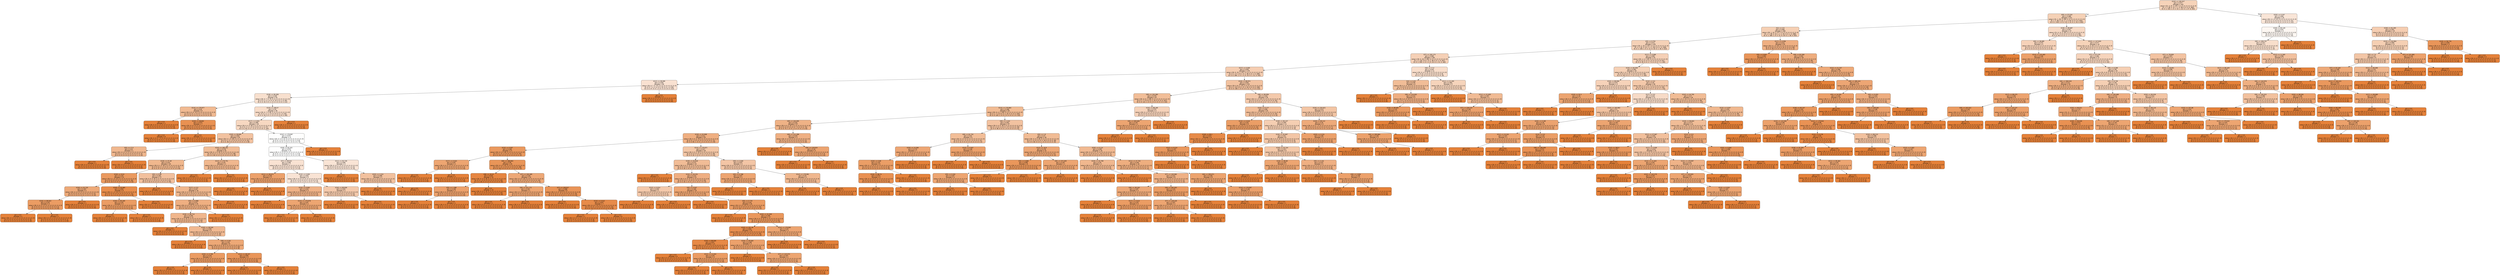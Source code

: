 digraph Tree {
node [shape=box, style="filled, rounded", color="black", fontname=helvetica] ;
edge [fontname=helvetica] ;
0 [label="X[10] <= 192.527\ngini = 0.377\nsamples = 332\nvalue = [[1, 4, 37, 3, 457, 0, 0, 0, 0, 0, 0, 0, 0, 0, 0]\n[5, 1, 1, 48, 5, 12, 1, 1, 4, 56, 0, 0, 3, 0, 365]\n[0, 0, 1, 334, 1, 0, 2, 13, 1, 22, 0, 1, 27, 6, 94]]", fillcolor="#e5813959"] ;
1 [label="X[9] <= 37.019\ngini = 0.368\nsamples = 313\nvalue = [[1, 1, 35, 3, 435, 0, 0, 0, 0, 0, 0, 0, 0, 0, 0]\n[5, 1, 1, 46, 3, 12, 1, 1, 4, 54, 0, 0, 3, 0, 344]\n[0, 0, 1, 325, 1, 0, 2, 13, 1, 21, 0, 1, 23, 4, 83]]", fillcolor="#e581395d"] ;
0 -> 1 [labeldistance=2.5, labelangle=45, headlabel="True"] ;
2 [label="X[1] <= 3.5\ngini = 0.358\nsamples = 266\nvalue = [[0, 1, 24, 3, 377, 0, 0, 0, 0, 0, 0, 0, 0, 0, 0]\n[5, 1, 1, 39, 3, 12, 1, 1, 1, 52, 0, 0, 1, 0, 288]\n[0, 0, 1, 285, 1, 0, 2, 11, 0, 19, 0, 1, 18, 4, 63]]", fillcolor="#e5813961"] ;
1 -> 2 ;
3 [label="X[5] <= 9.752\ngini = 0.371\nsamples = 233\nvalue = [[0, 1, 23, 3, 327, 0, 0, 0, 0, 0, 0, 0, 0, 0, 0]\n[5, 1, 1, 31, 3, 12, 1, 1, 1, 39, 0, 0, 1, 0, 258]\n[0, 0, 1, 235, 1, 0, 2, 11, 0, 19, 0, 1, 18, 4, 62]]", fillcolor="#e581395c"] ;
2 -> 3 ;
4 [label="X[7] <= 192.173\ngini = 0.365\nsamples = 190\nvalue = [[0, 0, 19, 2, 262, 0, 0, 0, 0, 0, 0, 0, 0, 0, 0]\n[5, 1, 1, 26, 3, 8, 1, 0, 1, 39, 0, 0, 1, 0, 197]\n[0, 0, 1, 200, 1, 0, 1, 4, 0, 15, 0, 1, 11, 3, 46]]", fillcolor="#e581395e"] ;
3 -> 4 ;
5 [label="X[17] <= 0.005\ngini = 0.353\nsamples = 179\nvalue = [[0, 0, 15, 2, 247, 0, 0, 0, 0, 0, 0, 0, 0, 0, 0]\n[5, 0, 1, 17, 2, 8, 1, 0, 1, 39, 0, 0, 1, 0, 189]\n[0, 0, 0, 185, 1, 0, 1, 4, 0, 15, 0, 1, 11, 3, 43]]", fillcolor="#e5813964"] ;
4 -> 5 ;
6 [label="X[12] <= 38.099\ngini = 0.445\nsamples = 56\nvalue = [[0, 0, 7, 0, 75, 0, 0, 0, 0, 0, 0, 0, 0, 0, 0]\n[5, 0, 0, 7, 2, 2, 0, 0, 0, 15, 0, 0, 1, 0, 50]\n[0, 0, 0, 47, 0, 0, 1, 0, 0, 4, 0, 0, 6, 3, 21]]", fillcolor="#e581393b"] ;
5 -> 6 ;
7 [label="X[18] <= 90.058\ngini = 0.439\nsamples = 54\nvalue = [[0, 0, 7, 0, 70, 0, 0, 0, 0, 0, 0, 0, 0, 0, 0]\n[5, 0, 0, 2, 2, 2, 0, 0, 0, 15, 0, 0, 1, 0, 50]\n[0, 0, 0, 42, 0, 0, 1, 0, 0, 4, 0, 0, 6, 3, 21]]", fillcolor="#e581393e"] ;
6 -> 7 ;
8 [label="X[14] <= 179.977\ngini = 0.26\nsamples = 8\nvalue = [[0, 0, 0, 0, 10, 0, 0, 0, 0, 0, 0, 0, 0, 0, 0]\n[2, 0, 0, 0, 0, 1, 0, 0, 0, 7, 0, 0, 0, 0, 0]\n[0, 0, 0, 8, 0, 0, 0, 0, 0, 0, 0, 0, 0, 0, 2]]", fillcolor="#e581398c"] ;
7 -> 8 ;
9 [label="gini = 0.0\nsamples = 1\nvalue = [[0, 0, 0, 0, 2, 0, 0, 0, 0, 0, 0, 0, 0, 0, 0]\n[2, 0, 0, 0, 0, 0, 0, 0, 0, 0, 0, 0, 0, 0, 0]\n[0, 0, 0, 0, 0, 0, 0, 0, 0, 0, 0, 0, 0, 0, 2]]", fillcolor="#e58139ff"] ;
8 -> 9 ;
10 [label="X[19] <= 38.802\ngini = 0.073\nsamples = 7\nvalue = [[0, 0, 0, 0, 8, 0, 0, 0, 0, 0, 0, 0, 0, 0, 0]\n[0, 0, 0, 0, 0, 1, 0, 0, 0, 7, 0, 0, 0, 0, 0]\n[0, 0, 0, 8, 0, 0, 0, 0, 0, 0, 0, 0, 0, 0, 0]]", fillcolor="#e58139df"] ;
8 -> 10 ;
11 [label="gini = 0.0\nsamples = 6\nvalue = [[0, 0, 0, 0, 7, 0, 0, 0, 0, 0, 0, 0, 0, 0, 0]\n[0, 0, 0, 0, 0, 0, 0, 0, 0, 7, 0, 0, 0, 0, 0]\n[0, 0, 0, 7, 0, 0, 0, 0, 0, 0, 0, 0, 0, 0, 0]]", fillcolor="#e58139ff"] ;
10 -> 11 ;
12 [label="gini = 0.0\nsamples = 1\nvalue = [[0, 0, 0, 0, 1, 0, 0, 0, 0, 0, 0, 0, 0, 0, 0]\n[0, 0, 0, 0, 0, 1, 0, 0, 0, 0, 0, 0, 0, 0, 0]\n[0, 0, 0, 1, 0, 0, 0, 0, 0, 0, 0, 0, 0, 0, 0]]", fillcolor="#e58139ff"] ;
10 -> 12 ;
13 [label="X[10] <= 169.07\ngini = 0.42\nsamples = 46\nvalue = [[0, 0, 7, 0, 60, 0, 0, 0, 0, 0, 0, 0, 0, 0, 0]\n[3, 0, 0, 2, 2, 1, 0, 0, 0, 8, 0, 0, 1, 0, 50]\n[0, 0, 0, 34, 0, 0, 1, 0, 0, 4, 0, 0, 6, 3, 19]]", fillcolor="#e5813946"] ;
7 -> 13 ;
14 [label="X[17] <= 0.001\ngini = 0.399\nsamples = 45\nvalue = [[0, 0, 4, 0, 60, 0, 0, 0, 0, 0, 0, 0, 0, 0, 0]\n[3, 0, 0, 2, 2, 1, 0, 0, 0, 8, 0, 0, 1, 0, 47]\n[0, 0, 0, 34, 0, 0, 1, 0, 0, 4, 0, 0, 6, 3, 16]]", fillcolor="#e581394f"] ;
13 -> 14 ;
15 [label="X[19] <= 28.609\ngini = 0.303\nsamples = 34\nvalue = [[0, 0, 1, 0, 48, 0, 0, 0, 0, 0, 0, 0, 0, 0, 0]\n[0, 0, 0, 1, 2, 1, 0, 0, 0, 4, 0, 0, 0, 0, 41]\n[0, 0, 0, 30, 0, 0, 0, 0, 0, 3, 0, 0, 4, 3, 9]]", fillcolor="#e581397a"] ;
14 -> 15 ;
16 [label="X[0] <= 17.0\ngini = 0.25\nsamples = 2\nvalue = [[0, 0, 0, 0, 4, 0, 0, 0, 0, 0, 0, 0, 0, 0, 0]\n[0, 0, 0, 1, 0, 0, 0, 0, 0, 0, 0, 0, 0, 0, 3]\n[0, 0, 0, 0, 0, 0, 0, 0, 0, 0, 0, 0, 1, 3, 0]]", fillcolor="#e5813991"] ;
15 -> 16 ;
17 [label="gini = 0.0\nsamples = 1\nvalue = [[0, 0, 0, 0, 3, 0, 0, 0, 0, 0, 0, 0, 0, 0, 0]\n[0, 0, 0, 0, 0, 0, 0, 0, 0, 0, 0, 0, 0, 0, 3]\n[0, 0, 0, 0, 0, 0, 0, 0, 0, 0, 0, 0, 0, 3, 0]]", fillcolor="#e58139ff"] ;
16 -> 17 ;
18 [label="gini = 0.0\nsamples = 1\nvalue = [[0, 0, 0, 0, 1, 0, 0, 0, 0, 0, 0, 0, 0, 0, 0]\n[0, 0, 0, 1, 0, 0, 0, 0, 0, 0, 0, 0, 0, 0, 0]\n[0, 0, 0, 0, 0, 0, 0, 0, 0, 0, 0, 0, 1, 0, 0]]", fillcolor="#e58139ff"] ;
16 -> 18 ;
19 [label="X[10] <= 165.161\ngini = 0.276\nsamples = 32\nvalue = [[0, 0, 1, 0, 44, 0, 0, 0, 0, 0, 0, 0, 0, 0, 0]\n[0, 0, 0, 0, 2, 1, 0, 0, 0, 4, 0, 0, 0, 0, 38]\n[0, 0, 0, 30, 0, 0, 0, 0, 0, 3, 0, 0, 3, 0, 9]]", fillcolor="#e5813986"] ;
15 -> 19 ;
20 [label="X[19] <= 37.49\ngini = 0.247\nsamples = 30\nvalue = [[0, 0, 1, 0, 40, 0, 0, 0, 0, 0, 0, 0, 0, 0, 0]\n[0, 0, 0, 0, 2, 1, 0, 0, 0, 1, 0, 0, 0, 0, 37]\n[0, 0, 0, 27, 0, 0, 0, 0, 0, 2, 0, 0, 3, 0, 9]]", fillcolor="#e5813992"] ;
19 -> 20 ;
21 [label="X[19] <= 32.8\ngini = 0.115\nsamples = 13\nvalue = [[0, 0, 1, 0, 15, 0, 0, 0, 0, 0, 0, 0, 0, 0, 0]\n[0, 0, 0, 0, 0, 0, 0, 0, 0, 0, 0, 0, 0, 0, 16]\n[0, 0, 0, 14, 0, 0, 0, 0, 0, 1, 0, 0, 1, 0, 0]]", fillcolor="#e58139cd"] ;
20 -> 21 ;
22 [label="X[19] <= 32.725\ngini = 0.187\nsamples = 4\nvalue = [[0, 0, 0, 0, 5, 0, 0, 0, 0, 0, 0, 0, 0, 0, 0]\n[0, 0, 0, 0, 0, 0, 0, 0, 0, 0, 0, 0, 0, 0, 5]\n[0, 0, 0, 3, 0, 0, 0, 0, 0, 1, 0, 0, 1, 0, 0]]", fillcolor="#e58139ad"] ;
21 -> 22 ;
23 [label="X[16] <= 89.922\ngini = 0.125\nsamples = 3\nvalue = [[0, 0, 0, 0, 4, 0, 0, 0, 0, 0, 0, 0, 0, 0, 0]\n[0, 0, 0, 0, 0, 0, 0, 0, 0, 0, 0, 0, 0, 0, 4]\n[0, 0, 0, 3, 0, 0, 0, 0, 0, 0, 0, 0, 1, 0, 0]]", fillcolor="#e58139c8"] ;
22 -> 23 ;
24 [label="gini = 0.0\nsamples = 2\nvalue = [[0, 0, 0, 0, 3, 0, 0, 0, 0, 0, 0, 0, 0, 0, 0]\n[0, 0, 0, 0, 0, 0, 0, 0, 0, 0, 0, 0, 0, 0, 3]\n[0, 0, 0, 3, 0, 0, 0, 0, 0, 0, 0, 0, 0, 0, 0]]", fillcolor="#e58139ff"] ;
23 -> 24 ;
25 [label="gini = 0.0\nsamples = 1\nvalue = [[0, 0, 0, 0, 1, 0, 0, 0, 0, 0, 0, 0, 0, 0, 0]\n[0, 0, 0, 0, 0, 0, 0, 0, 0, 0, 0, 0, 0, 0, 1]\n[0, 0, 0, 0, 0, 0, 0, 0, 0, 0, 0, 0, 1, 0, 0]]", fillcolor="#e58139ff"] ;
23 -> 25 ;
26 [label="gini = 0.0\nsamples = 1\nvalue = [[0, 0, 0, 0, 1, 0, 0, 0, 0, 0, 0, 0, 0, 0, 0]\n[0, 0, 0, 0, 0, 0, 0, 0, 0, 0, 0, 0, 0, 0, 1]\n[0, 0, 0, 0, 0, 0, 0, 0, 0, 1, 0, 0, 0, 0, 0]]", fillcolor="#e58139ff"] ;
22 -> 26 ;
27 [label="X[19] <= 32.965\ngini = 0.055\nsamples = 9\nvalue = [[0, 0, 1, 0, 10, 0, 0, 0, 0, 0, 0, 0, 0, 0, 0]\n[0, 0, 0, 0, 0, 0, 0, 0, 0, 0, 0, 0, 0, 0, 11]\n[0, 0, 0, 11, 0, 0, 0, 0, 0, 0, 0, 0, 0, 0, 0]]", fillcolor="#e58139e7"] ;
21 -> 27 ;
28 [label="X[18] <= 90.269\ngini = 0.125\nsamples = 3\nvalue = [[0, 0, 1, 0, 3, 0, 0, 0, 0, 0, 0, 0, 0, 0, 0]\n[0, 0, 0, 0, 0, 0, 0, 0, 0, 0, 0, 0, 0, 0, 4]\n[0, 0, 0, 4, 0, 0, 0, 0, 0, 0, 0, 0, 0, 0, 0]]", fillcolor="#e58139c8"] ;
27 -> 28 ;
29 [label="gini = 0.0\nsamples = 2\nvalue = [[0, 0, 0, 0, 3, 0, 0, 0, 0, 0, 0, 0, 0, 0, 0]\n[0, 0, 0, 0, 0, 0, 0, 0, 0, 0, 0, 0, 0, 0, 3]\n[0, 0, 0, 3, 0, 0, 0, 0, 0, 0, 0, 0, 0, 0, 0]]", fillcolor="#e58139ff"] ;
28 -> 29 ;
30 [label="gini = 0.0\nsamples = 1\nvalue = [[0, 0, 1, 0, 0, 0, 0, 0, 0, 0, 0, 0, 0, 0, 0]\n[0, 0, 0, 0, 0, 0, 0, 0, 0, 0, 0, 0, 0, 0, 1]\n[0, 0, 0, 1, 0, 0, 0, 0, 0, 0, 0, 0, 0, 0, 0]]", fillcolor="#e58139ff"] ;
28 -> 30 ;
31 [label="gini = 0.0\nsamples = 6\nvalue = [[0, 0, 0, 0, 7, 0, 0, 0, 0, 0, 0, 0, 0, 0, 0]\n[0, 0, 0, 0, 0, 0, 0, 0, 0, 0, 0, 0, 0, 0, 7]\n[0, 0, 0, 7, 0, 0, 0, 0, 0, 0, 0, 0, 0, 0, 0]]", fillcolor="#e58139ff"] ;
27 -> 31 ;
32 [label="X[5] <= 0.99\ngini = 0.292\nsamples = 17\nvalue = [[0, 0, 0, 0, 25, 0, 0, 0, 0, 0, 0, 0, 0, 0, 0]\n[0, 0, 0, 0, 2, 1, 0, 0, 0, 1, 0, 0, 0, 0, 21]\n[0, 0, 0, 13, 0, 0, 0, 0, 0, 1, 0, 0, 2, 0, 9]]", fillcolor="#e581397e"] ;
20 -> 32 ;
33 [label="gini = 0.0\nsamples = 1\nvalue = [[0, 0, 0, 0, 2, 0, 0, 0, 0, 0, 0, 0, 0, 0, 0]\n[0, 0, 0, 0, 2, 0, 0, 0, 0, 0, 0, 0, 0, 0, 0]\n[0, 0, 0, 0, 0, 0, 0, 0, 0, 0, 0, 0, 0, 0, 2]]", fillcolor="#e58139ff"] ;
32 -> 33 ;
34 [label="X[17] <= 0.0\ngini = 0.247\nsamples = 16\nvalue = [[0, 0, 0, 0, 23, 0, 0, 0, 0, 0, 0, 0, 0, 0, 0]\n[0, 0, 0, 0, 0, 1, 0, 0, 0, 1, 0, 0, 0, 0, 21]\n[0, 0, 0, 13, 0, 0, 0, 0, 0, 1, 0, 0, 2, 0, 7]]", fillcolor="#e5813992"] ;
32 -> 34 ;
35 [label="X[5] <= 6.986\ngini = 0.211\nsamples = 15\nvalue = [[0, 0, 0, 0, 22, 0, 0, 0, 0, 0, 0, 0, 0, 0, 0]\n[0, 0, 0, 0, 0, 0, 0, 0, 0, 1, 0, 0, 0, 0, 21]\n[0, 0, 0, 13, 0, 0, 0, 0, 0, 1, 0, 0, 1, 0, 7]]", fillcolor="#e58139a2"] ;
34 -> 35 ;
36 [label="X[16] <= 89.714\ngini = 0.246\nsamples = 11\nvalue = [[0, 0, 0, 0, 15, 0, 0, 0, 0, 0, 0, 0, 0, 0, 0]\n[0, 0, 0, 0, 0, 0, 0, 0, 0, 1, 0, 0, 0, 0, 14]\n[0, 0, 0, 6, 0, 0, 0, 0, 0, 1, 0, 0, 1, 0, 7]]", fillcolor="#e5813993"] ;
35 -> 36 ;
37 [label="gini = 0.0\nsamples = 2\nvalue = [[0, 0, 0, 0, 4, 0, 0, 0, 0, 0, 0, 0, 0, 0, 0]\n[0, 0, 0, 0, 0, 0, 0, 0, 0, 0, 0, 0, 0, 0, 4]\n[0, 0, 0, 0, 0, 0, 0, 0, 0, 0, 0, 0, 0, 0, 4]]", fillcolor="#e58139ff"] ;
36 -> 37 ;
38 [label="X[19] <= 38.549\ngini = 0.259\nsamples = 9\nvalue = [[0, 0, 0, 0, 11, 0, 0, 0, 0, 0, 0, 0, 0, 0, 0]\n[0, 0, 0, 0, 0, 0, 0, 0, 0, 1, 0, 0, 0, 0, 10]\n[0, 0, 0, 6, 0, 0, 0, 0, 0, 1, 0, 0, 1, 0, 3]]", fillcolor="#e581398d"] ;
36 -> 38 ;
39 [label="gini = 0.0\nsamples = 1\nvalue = [[0, 0, 0, 0, 1, 0, 0, 0, 0, 0, 0, 0, 0, 0, 0]\n[0, 0, 0, 0, 0, 0, 0, 0, 0, 1, 0, 0, 0, 0, 0]\n[0, 0, 0, 0, 0, 0, 0, 0, 0, 0, 0, 0, 1, 0, 0]]", fillcolor="#e58139ff"] ;
38 -> 39 ;
40 [label="X[9] <= 3.101\ngini = 0.18\nsamples = 8\nvalue = [[0, 0, 0, 0, 10, 0, 0, 0, 0, 0, 0, 0, 0, 0, 0]\n[0, 0, 0, 0, 0, 0, 0, 0, 0, 0, 0, 0, 0, 0, 10]\n[0, 0, 0, 6, 0, 0, 0, 0, 0, 1, 0, 0, 0, 0, 3]]", fillcolor="#e58139b0"] ;
38 -> 40 ;
41 [label="X[20] <= 3.799\ngini = 0.125\nsamples = 3\nvalue = [[0, 0, 0, 0, 4, 0, 0, 0, 0, 0, 0, 0, 0, 0, 0]\n[0, 0, 0, 0, 0, 0, 0, 0, 0, 0, 0, 0, 0, 0, 4]\n[0, 0, 0, 1, 0, 0, 0, 0, 0, 0, 0, 0, 0, 0, 3]]", fillcolor="#e58139c8"] ;
40 -> 41 ;
42 [label="gini = 0.0\nsamples = 2\nvalue = [[0, 0, 0, 0, 3, 0, 0, 0, 0, 0, 0, 0, 0, 0, 0]\n[0, 0, 0, 0, 0, 0, 0, 0, 0, 0, 0, 0, 0, 0, 3]\n[0, 0, 0, 0, 0, 0, 0, 0, 0, 0, 0, 0, 0, 0, 3]]", fillcolor="#e58139ff"] ;
41 -> 42 ;
43 [label="gini = 0.0\nsamples = 1\nvalue = [[0, 0, 0, 0, 1, 0, 0, 0, 0, 0, 0, 0, 0, 0, 0]\n[0, 0, 0, 0, 0, 0, 0, 0, 0, 0, 0, 0, 0, 0, 1]\n[0, 0, 0, 1, 0, 0, 0, 0, 0, 0, 0, 0, 0, 0, 0]]", fillcolor="#e58139ff"] ;
41 -> 43 ;
44 [label="X[11] <= 48.237\ngini = 0.093\nsamples = 5\nvalue = [[0, 0, 0, 0, 6, 0, 0, 0, 0, 0, 0, 0, 0, 0, 0]\n[0, 0, 0, 0, 0, 0, 0, 0, 0, 0, 0, 0, 0, 0, 6]\n[0, 0, 0, 5, 0, 0, 0, 0, 0, 1, 0, 0, 0, 0, 0]]", fillcolor="#e58139d6"] ;
40 -> 44 ;
45 [label="gini = 0.0\nsamples = 4\nvalue = [[0, 0, 0, 0, 5, 0, 0, 0, 0, 0, 0, 0, 0, 0, 0]\n[0, 0, 0, 0, 0, 0, 0, 0, 0, 0, 0, 0, 0, 0, 5]\n[0, 0, 0, 5, 0, 0, 0, 0, 0, 0, 0, 0, 0, 0, 0]]", fillcolor="#e58139ff"] ;
44 -> 45 ;
46 [label="gini = 0.0\nsamples = 1\nvalue = [[0, 0, 0, 0, 1, 0, 0, 0, 0, 0, 0, 0, 0, 0, 0]\n[0, 0, 0, 0, 0, 0, 0, 0, 0, 0, 0, 0, 0, 0, 1]\n[0, 0, 0, 0, 0, 0, 0, 0, 0, 1, 0, 0, 0, 0, 0]]", fillcolor="#e58139ff"] ;
44 -> 46 ;
47 [label="gini = 0.0\nsamples = 4\nvalue = [[0, 0, 0, 0, 7, 0, 0, 0, 0, 0, 0, 0, 0, 0, 0]\n[0, 0, 0, 0, 0, 0, 0, 0, 0, 0, 0, 0, 0, 0, 7]\n[0, 0, 0, 7, 0, 0, 0, 0, 0, 0, 0, 0, 0, 0, 0]]", fillcolor="#e58139ff"] ;
35 -> 47 ;
48 [label="gini = 0.0\nsamples = 1\nvalue = [[0, 0, 0, 0, 1, 0, 0, 0, 0, 0, 0, 0, 0, 0, 0]\n[0, 0, 0, 0, 0, 1, 0, 0, 0, 0, 0, 0, 0, 0, 0]\n[0, 0, 0, 0, 0, 0, 0, 0, 0, 0, 0, 0, 1, 0, 0]]", fillcolor="#e58139ff"] ;
34 -> 48 ;
49 [label="X[14] <= 179.751\ngini = 0.25\nsamples = 2\nvalue = [[0, 0, 0, 0, 4, 0, 0, 0, 0, 0, 0, 0, 0, 0, 0]\n[0, 0, 0, 0, 0, 0, 0, 0, 0, 3, 0, 0, 0, 0, 1]\n[0, 0, 0, 3, 0, 0, 0, 0, 0, 1, 0, 0, 0, 0, 0]]", fillcolor="#e5813991"] ;
19 -> 49 ;
50 [label="gini = 0.0\nsamples = 1\nvalue = [[0, 0, 0, 0, 3, 0, 0, 0, 0, 0, 0, 0, 0, 0, 0]\n[0, 0, 0, 0, 0, 0, 0, 0, 0, 3, 0, 0, 0, 0, 0]\n[0, 0, 0, 3, 0, 0, 0, 0, 0, 0, 0, 0, 0, 0, 0]]", fillcolor="#e58139ff"] ;
49 -> 50 ;
51 [label="gini = 0.0\nsamples = 1\nvalue = [[0, 0, 0, 0, 1, 0, 0, 0, 0, 0, 0, 0, 0, 0, 0]\n[0, 0, 0, 0, 0, 0, 0, 0, 0, 0, 0, 0, 0, 0, 1]\n[0, 0, 0, 0, 0, 0, 0, 0, 0, 1, 0, 0, 0, 0, 0]]", fillcolor="#e58139ff"] ;
49 -> 51 ;
52 [label="X[14] <= 179.997\ngini = 0.575\nsamples = 11\nvalue = [[0, 0, 3, 0, 12, 0, 0, 0, 0, 0, 0, 0, 0, 0, 0]\n[3, 0, 0, 1, 0, 0, 0, 0, 0, 4, 0, 0, 1, 0, 6]\n[0, 0, 0, 4, 0, 0, 1, 0, 0, 1, 0, 0, 2, 0, 7]]", fillcolor="#e5813902"] ;
14 -> 52 ;
53 [label="X[18] <= 92.315\ngini = 0.579\nsamples = 10\nvalue = [[0, 0, 3, 0, 9, 0, 0, 0, 0, 0, 0, 0, 0, 0, 0]\n[0, 0, 0, 1, 0, 0, 0, 0, 0, 4, 0, 0, 1, 0, 6]\n[0, 0, 0, 4, 0, 0, 1, 0, 0, 1, 0, 0, 2, 0, 4]]", fillcolor="#e5813900"] ;
52 -> 53 ;
54 [label="X[7] <= 98.521\ngini = 0.448\nsamples = 7\nvalue = [[0, 0, 0, 0, 8, 0, 0, 0, 0, 0, 0, 0, 0, 0, 0]\n[0, 0, 0, 1, 0, 0, 0, 0, 0, 4, 0, 0, 0, 0, 3]\n[0, 0, 0, 3, 0, 0, 1, 0, 0, 1, 0, 0, 1, 0, 2]]", fillcolor="#e581393a"] ;
53 -> 54 ;
55 [label="X[11] <= 28.673\ngini = 0.148\nsamples = 2\nvalue = [[0, 0, 0, 0, 3, 0, 0, 0, 0, 0, 0, 0, 0, 0, 0]\n[0, 0, 0, 0, 0, 0, 0, 0, 0, 3, 0, 0, 0, 0, 0]\n[0, 0, 0, 2, 0, 0, 0, 0, 0, 0, 0, 0, 0, 0, 1]]", fillcolor="#e58139be"] ;
54 -> 55 ;
56 [label="gini = 0.0\nsamples = 1\nvalue = [[0, 0, 0, 0, 1, 0, 0, 0, 0, 0, 0, 0, 0, 0, 0]\n[0, 0, 0, 0, 0, 0, 0, 0, 0, 1, 0, 0, 0, 0, 0]\n[0, 0, 0, 0, 0, 0, 0, 0, 0, 0, 0, 0, 0, 0, 1]]", fillcolor="#e58139ff"] ;
55 -> 56 ;
57 [label="gini = 0.0\nsamples = 1\nvalue = [[0, 0, 0, 0, 2, 0, 0, 0, 0, 0, 0, 0, 0, 0, 0]\n[0, 0, 0, 0, 0, 0, 0, 0, 0, 2, 0, 0, 0, 0, 0]\n[0, 0, 0, 2, 0, 0, 0, 0, 0, 0, 0, 0, 0, 0, 0]]", fillcolor="#e58139ff"] ;
55 -> 57 ;
58 [label="X[13] <= 0.005\ngini = 0.453\nsamples = 5\nvalue = [[0, 0, 0, 0, 5, 0, 0, 0, 0, 0, 0, 0, 0, 0, 0]\n[0, 0, 0, 1, 0, 0, 0, 0, 0, 1, 0, 0, 0, 0, 3]\n[0, 0, 0, 1, 0, 0, 1, 0, 0, 1, 0, 0, 1, 0, 1]]", fillcolor="#e5813937"] ;
54 -> 58 ;
59 [label="X[13] <= 0.002\ngini = 0.222\nsamples = 3\nvalue = [[0, 0, 0, 0, 3, 0, 0, 0, 0, 0, 0, 0, 0, 0, 0]\n[0, 0, 0, 0, 0, 0, 0, 0, 0, 0, 0, 0, 0, 0, 3]\n[0, 0, 0, 0, 0, 0, 1, 0, 0, 1, 0, 0, 0, 0, 1]]", fillcolor="#e581399d"] ;
58 -> 59 ;
60 [label="gini = 0.0\nsamples = 1\nvalue = [[0, 0, 0, 0, 1, 0, 0, 0, 0, 0, 0, 0, 0, 0, 0]\n[0, 0, 0, 0, 0, 0, 0, 0, 0, 0, 0, 0, 0, 0, 1]\n[0, 0, 0, 0, 0, 0, 0, 0, 0, 1, 0, 0, 0, 0, 0]]", fillcolor="#e58139ff"] ;
59 -> 60 ;
61 [label="X[14] <= 179.978\ngini = 0.167\nsamples = 2\nvalue = [[0, 0, 0, 0, 2, 0, 0, 0, 0, 0, 0, 0, 0, 0, 0]\n[0, 0, 0, 0, 0, 0, 0, 0, 0, 0, 0, 0, 0, 0, 2]\n[0, 0, 0, 0, 0, 0, 1, 0, 0, 0, 0, 0, 0, 0, 1]]", fillcolor="#e58139b6"] ;
59 -> 61 ;
62 [label="gini = 0.0\nsamples = 1\nvalue = [[0, 0, 0, 0, 1, 0, 0, 0, 0, 0, 0, 0, 0, 0, 0]\n[0, 0, 0, 0, 0, 0, 0, 0, 0, 0, 0, 0, 0, 0, 1]\n[0, 0, 0, 0, 0, 0, 0, 0, 0, 0, 0, 0, 0, 0, 1]]", fillcolor="#e58139ff"] ;
61 -> 62 ;
63 [label="gini = 0.0\nsamples = 1\nvalue = [[0, 0, 0, 0, 1, 0, 0, 0, 0, 0, 0, 0, 0, 0, 0]\n[0, 0, 0, 0, 0, 0, 0, 0, 0, 0, 0, 0, 0, 0, 1]\n[0, 0, 0, 0, 0, 0, 1, 0, 0, 0, 0, 0, 0, 0, 0]]", fillcolor="#e58139ff"] ;
61 -> 63 ;
64 [label="X[16] <= 89.838\ngini = 0.333\nsamples = 2\nvalue = [[0, 0, 0, 0, 2, 0, 0, 0, 0, 0, 0, 0, 0, 0, 0]\n[0, 0, 0, 1, 0, 0, 0, 0, 0, 1, 0, 0, 0, 0, 0]\n[0, 0, 0, 1, 0, 0, 0, 0, 0, 0, 0, 0, 1, 0, 0]]", fillcolor="#e581396c"] ;
58 -> 64 ;
65 [label="gini = 0.0\nsamples = 1\nvalue = [[0, 0, 0, 0, 1, 0, 0, 0, 0, 0, 0, 0, 0, 0, 0]\n[0, 0, 0, 1, 0, 0, 0, 0, 0, 0, 0, 0, 0, 0, 0]\n[0, 0, 0, 0, 0, 0, 0, 0, 0, 0, 0, 0, 1, 0, 0]]", fillcolor="#e58139ff"] ;
64 -> 65 ;
66 [label="gini = 0.0\nsamples = 1\nvalue = [[0, 0, 0, 0, 1, 0, 0, 0, 0, 0, 0, 0, 0, 0, 0]\n[0, 0, 0, 0, 0, 0, 0, 0, 0, 1, 0, 0, 0, 0, 0]\n[0, 0, 0, 1, 0, 0, 0, 0, 0, 0, 0, 0, 0, 0, 0]]", fillcolor="#e58139ff"] ;
64 -> 66 ;
67 [label="X[11] <= 50.728\ngini = 0.458\nsamples = 3\nvalue = [[0, 0, 3, 0, 1, 0, 0, 0, 0, 0, 0, 0, 0, 0, 0]\n[0, 0, 0, 0, 0, 0, 0, 0, 0, 0, 0, 0, 1, 0, 3]\n[0, 0, 0, 1, 0, 0, 0, 0, 0, 0, 0, 0, 1, 0, 2]]", fillcolor="#e5813935"] ;
53 -> 67 ;
68 [label="gini = 0.0\nsamples = 1\nvalue = [[0, 0, 1, 0, 0, 0, 0, 0, 0, 0, 0, 0, 0, 0, 0]\n[0, 0, 0, 0, 0, 0, 0, 0, 0, 0, 0, 0, 1, 0, 0]\n[0, 0, 0, 0, 0, 0, 0, 0, 0, 0, 0, 0, 1, 0, 0]]", fillcolor="#e58139ff"] ;
67 -> 68 ;
69 [label="X[20] <= 2.224\ngini = 0.296\nsamples = 2\nvalue = [[0, 0, 2, 0, 1, 0, 0, 0, 0, 0, 0, 0, 0, 0, 0]\n[0, 0, 0, 0, 0, 0, 0, 0, 0, 0, 0, 0, 0, 0, 3]\n[0, 0, 0, 1, 0, 0, 0, 0, 0, 0, 0, 0, 0, 0, 2]]", fillcolor="#e581397c"] ;
67 -> 69 ;
70 [label="gini = 0.0\nsamples = 1\nvalue = [[0, 0, 2, 0, 0, 0, 0, 0, 0, 0, 0, 0, 0, 0, 0]\n[0, 0, 0, 0, 0, 0, 0, 0, 0, 0, 0, 0, 0, 0, 2]\n[0, 0, 0, 0, 0, 0, 0, 0, 0, 0, 0, 0, 0, 0, 2]]", fillcolor="#e58139ff"] ;
69 -> 70 ;
71 [label="gini = 0.0\nsamples = 1\nvalue = [[0, 0, 0, 0, 1, 0, 0, 0, 0, 0, 0, 0, 0, 0, 0]\n[0, 0, 0, 0, 0, 0, 0, 0, 0, 0, 0, 0, 0, 0, 1]\n[0, 0, 0, 1, 0, 0, 0, 0, 0, 0, 0, 0, 0, 0, 0]]", fillcolor="#e58139ff"] ;
69 -> 71 ;
72 [label="gini = 0.0\nsamples = 1\nvalue = [[0, 0, 0, 0, 3, 0, 0, 0, 0, 0, 0, 0, 0, 0, 0]\n[3, 0, 0, 0, 0, 0, 0, 0, 0, 0, 0, 0, 0, 0, 0]\n[0, 0, 0, 0, 0, 0, 0, 0, 0, 0, 0, 0, 0, 0, 3]]", fillcolor="#e58139ff"] ;
52 -> 72 ;
73 [label="gini = 0.0\nsamples = 1\nvalue = [[0, 0, 3, 0, 0, 0, 0, 0, 0, 0, 0, 0, 0, 0, 0]\n[0, 0, 0, 0, 0, 0, 0, 0, 0, 0, 0, 0, 0, 0, 3]\n[0, 0, 0, 0, 0, 0, 0, 0, 0, 0, 0, 0, 0, 0, 3]]", fillcolor="#e58139ff"] ;
13 -> 73 ;
74 [label="gini = 0.0\nsamples = 2\nvalue = [[0, 0, 0, 0, 5, 0, 0, 0, 0, 0, 0, 0, 0, 0, 0]\n[0, 0, 0, 5, 0, 0, 0, 0, 0, 0, 0, 0, 0, 0, 0]\n[0, 0, 0, 5, 0, 0, 0, 0, 0, 0, 0, 0, 0, 0, 0]]", fillcolor="#e58139ff"] ;
6 -> 74 ;
75 [label="X[16] <= 89.974\ngini = 0.302\nsamples = 123\nvalue = [[0, 0, 8, 2, 172, 0, 0, 0, 0, 0, 0, 0, 0, 0, 0]\n[0, 0, 1, 10, 0, 6, 1, 0, 1, 24, 0, 0, 0, 0, 139]\n[0, 0, 0, 138, 1, 0, 0, 4, 0, 11, 0, 1, 5, 0, 22]]", fillcolor="#e581397a"] ;
5 -> 75 ;
76 [label="X[8] <= 132.383\ngini = 0.279\nsamples = 97\nvalue = [[0, 0, 6, 2, 138, 0, 0, 0, 0, 0, 0, 0, 0, 0, 0]\n[0, 0, 1, 7, 0, 6, 0, 0, 1, 24, 0, 0, 0, 0, 107]\n[0, 0, 0, 121, 1, 0, 0, 2, 0, 4, 0, 0, 3, 0, 15]]", fillcolor="#e5813984"] ;
75 -> 76 ;
77 [label="X[14] <= 179.984\ngini = 0.266\nsamples = 94\nvalue = [[0, 0, 4, 2, 136, 0, 0, 0, 0, 0, 0, 0, 0, 0, 0]\n[0, 0, 1, 7, 0, 6, 0, 0, 1, 24, 0, 0, 0, 0, 103]\n[0, 0, 0, 120, 1, 0, 0, 2, 0, 4, 0, 0, 2, 0, 13]]", fillcolor="#e581398a"] ;
76 -> 77 ;
78 [label="X[8] <= 104.095\ngini = 0.225\nsamples = 57\nvalue = [[0, 0, 0, 2, 87, 0, 0, 0, 0, 0, 0, 0, 0, 0, 0]\n[0, 0, 0, 3, 0, 5, 0, 0, 0, 7, 0, 0, 0, 0, 74]\n[0, 0, 0, 72, 1, 0, 0, 1, 0, 4, 0, 0, 2, 0, 9]]", fillcolor="#e581399c"] ;
77 -> 78 ;
79 [label="X[19] <= 32.908\ngini = 0.211\nsamples = 53\nvalue = [[0, 0, 0, 2, 79, 0, 0, 0, 0, 0, 0, 0, 0, 0, 0]\n[0, 0, 0, 1, 0, 5, 0, 0, 0, 4, 0, 0, 0, 0, 71]\n[0, 0, 0, 64, 1, 0, 0, 1, 0, 4, 0, 0, 2, 0, 9]]", fillcolor="#e58139a2"] ;
78 -> 79 ;
80 [label="X[13] <= 0.007\ngini = 0.108\nsamples = 27\nvalue = [[0, 0, 0, 0, 46, 0, 0, 0, 0, 0, 0, 0, 0, 0, 0]\n[0, 0, 0, 1, 0, 1, 0, 0, 0, 2, 0, 0, 0, 0, 42]\n[0, 0, 0, 42, 0, 0, 0, 0, 0, 3, 0, 0, 0, 0, 1]]", fillcolor="#e58139cf"] ;
79 -> 80 ;
81 [label="X[17] <= 0.024\ngini = 0.167\nsamples = 2\nvalue = [[0, 0, 0, 0, 4, 0, 0, 0, 0, 0, 0, 0, 0, 0, 0]\n[0, 0, 0, 0, 0, 0, 0, 0, 0, 0, 0, 0, 0, 0, 4]\n[0, 0, 0, 2, 0, 0, 0, 0, 0, 2, 0, 0, 0, 0, 0]]", fillcolor="#e58139b6"] ;
80 -> 81 ;
82 [label="gini = 0.0\nsamples = 1\nvalue = [[0, 0, 0, 0, 2, 0, 0, 0, 0, 0, 0, 0, 0, 0, 0]\n[0, 0, 0, 0, 0, 0, 0, 0, 0, 0, 0, 0, 0, 0, 2]\n[0, 0, 0, 0, 0, 0, 0, 0, 0, 2, 0, 0, 0, 0, 0]]", fillcolor="#e58139ff"] ;
81 -> 82 ;
83 [label="gini = 0.0\nsamples = 1\nvalue = [[0, 0, 0, 0, 2, 0, 0, 0, 0, 0, 0, 0, 0, 0, 0]\n[0, 0, 0, 0, 0, 0, 0, 0, 0, 0, 0, 0, 0, 0, 2]\n[0, 0, 0, 2, 0, 0, 0, 0, 0, 0, 0, 0, 0, 0, 0]]", fillcolor="#e58139ff"] ;
81 -> 83 ;
84 [label="X[6] <= 368.802\ngini = 0.09\nsamples = 25\nvalue = [[0, 0, 0, 0, 42, 0, 0, 0, 0, 0, 0, 0, 0, 0, 0]\n[0, 0, 0, 1, 0, 1, 0, 0, 0, 2, 0, 0, 0, 0, 38]\n[0, 0, 0, 40, 0, 0, 0, 0, 0, 1, 0, 0, 0, 0, 1]]", fillcolor="#e58139d7"] ;
80 -> 84 ;
85 [label="X[8] <= 19.15\ngini = 0.025\nsamples = 15\nvalue = [[0, 0, 0, 0, 26, 0, 0, 0, 0, 0, 0, 0, 0, 0, 0]\n[0, 0, 0, 1, 0, 0, 0, 0, 0, 0, 0, 0, 0, 0, 25]\n[0, 0, 0, 26, 0, 0, 0, 0, 0, 0, 0, 0, 0, 0, 0]]", fillcolor="#e58139f4"] ;
84 -> 85 ;
86 [label="X[5] <= 1.288\ngini = 0.148\nsamples = 2\nvalue = [[0, 0, 0, 0, 3, 0, 0, 0, 0, 0, 0, 0, 0, 0, 0]\n[0, 0, 0, 1, 0, 0, 0, 0, 0, 0, 0, 0, 0, 0, 2]\n[0, 0, 0, 3, 0, 0, 0, 0, 0, 0, 0, 0, 0, 0, 0]]", fillcolor="#e58139be"] ;
85 -> 86 ;
87 [label="gini = 0.0\nsamples = 1\nvalue = [[0, 0, 0, 0, 2, 0, 0, 0, 0, 0, 0, 0, 0, 0, 0]\n[0, 0, 0, 0, 0, 0, 0, 0, 0, 0, 0, 0, 0, 0, 2]\n[0, 0, 0, 2, 0, 0, 0, 0, 0, 0, 0, 0, 0, 0, 0]]", fillcolor="#e58139ff"] ;
86 -> 87 ;
88 [label="gini = 0.0\nsamples = 1\nvalue = [[0, 0, 0, 0, 1, 0, 0, 0, 0, 0, 0, 0, 0, 0, 0]\n[0, 0, 0, 1, 0, 0, 0, 0, 0, 0, 0, 0, 0, 0, 0]\n[0, 0, 0, 1, 0, 0, 0, 0, 0, 0, 0, 0, 0, 0, 0]]", fillcolor="#e58139ff"] ;
86 -> 88 ;
89 [label="gini = 0.0\nsamples = 13\nvalue = [[0, 0, 0, 0, 23, 0, 0, 0, 0, 0, 0, 0, 0, 0, 0]\n[0, 0, 0, 0, 0, 0, 0, 0, 0, 0, 0, 0, 0, 0, 23]\n[0, 0, 0, 23, 0, 0, 0, 0, 0, 0, 0, 0, 0, 0, 0]]", fillcolor="#e58139ff"] ;
85 -> 89 ;
90 [label="X[7] <= 104.485\ngini = 0.182\nsamples = 10\nvalue = [[0, 0, 0, 0, 16, 0, 0, 0, 0, 0, 0, 0, 0, 0, 0]\n[0, 0, 0, 0, 0, 1, 0, 0, 0, 2, 0, 0, 0, 0, 13]\n[0, 0, 0, 14, 0, 0, 0, 0, 0, 1, 0, 0, 0, 0, 1]]", fillcolor="#e58139af"] ;
84 -> 90 ;
91 [label="X[6] <= 411.772\ngini = 0.167\nsamples = 2\nvalue = [[0, 0, 0, 0, 2, 0, 0, 0, 0, 0, 0, 0, 0, 0, 0]\n[0, 0, 0, 0, 0, 0, 0, 0, 0, 2, 0, 0, 0, 0, 0]\n[0, 0, 0, 1, 0, 0, 0, 0, 0, 0, 0, 0, 0, 0, 1]]", fillcolor="#e58139b6"] ;
90 -> 91 ;
92 [label="gini = 0.0\nsamples = 1\nvalue = [[0, 0, 0, 0, 1, 0, 0, 0, 0, 0, 0, 0, 0, 0, 0]\n[0, 0, 0, 0, 0, 0, 0, 0, 0, 1, 0, 0, 0, 0, 0]\n[0, 0, 0, 1, 0, 0, 0, 0, 0, 0, 0, 0, 0, 0, 0]]", fillcolor="#e58139ff"] ;
91 -> 92 ;
93 [label="gini = 0.0\nsamples = 1\nvalue = [[0, 0, 0, 0, 1, 0, 0, 0, 0, 0, 0, 0, 0, 0, 0]\n[0, 0, 0, 0, 0, 0, 0, 0, 0, 1, 0, 0, 0, 0, 0]\n[0, 0, 0, 0, 0, 0, 0, 0, 0, 0, 0, 0, 0, 0, 1]]", fillcolor="#e58139ff"] ;
91 -> 93 ;
94 [label="X[7] <= 109.917\ngini = 0.088\nsamples = 8\nvalue = [[0, 0, 0, 0, 14, 0, 0, 0, 0, 0, 0, 0, 0, 0, 0]\n[0, 0, 0, 0, 0, 1, 0, 0, 0, 0, 0, 0, 0, 0, 13]\n[0, 0, 0, 13, 0, 0, 0, 0, 0, 1, 0, 0, 0, 0, 0]]", fillcolor="#e58139d8"] ;
90 -> 94 ;
95 [label="gini = 0.0\nsamples = 1\nvalue = [[0, 0, 0, 0, 1, 0, 0, 0, 0, 0, 0, 0, 0, 0, 0]\n[0, 0, 0, 0, 0, 0, 0, 0, 0, 0, 0, 0, 0, 0, 1]\n[0, 0, 0, 0, 0, 0, 0, 0, 0, 1, 0, 0, 0, 0, 0]]", fillcolor="#e58139ff"] ;
94 -> 95 ;
96 [label="X[13] <= 0.012\ngini = 0.047\nsamples = 7\nvalue = [[0, 0, 0, 0, 13, 0, 0, 0, 0, 0, 0, 0, 0, 0, 0]\n[0, 0, 0, 0, 0, 1, 0, 0, 0, 0, 0, 0, 0, 0, 12]\n[0, 0, 0, 13, 0, 0, 0, 0, 0, 0, 0, 0, 0, 0, 0]]", fillcolor="#e58139ea"] ;
94 -> 96 ;
97 [label="gini = 0.0\nsamples = 1\nvalue = [[0, 0, 0, 0, 1, 0, 0, 0, 0, 0, 0, 0, 0, 0, 0]\n[0, 0, 0, 0, 0, 1, 0, 0, 0, 0, 0, 0, 0, 0, 0]\n[0, 0, 0, 1, 0, 0, 0, 0, 0, 0, 0, 0, 0, 0, 0]]", fillcolor="#e58139ff"] ;
96 -> 97 ;
98 [label="gini = 0.0\nsamples = 6\nvalue = [[0, 0, 0, 0, 12, 0, 0, 0, 0, 0, 0, 0, 0, 0, 0]\n[0, 0, 0, 0, 0, 0, 0, 0, 0, 0, 0, 0, 0, 0, 12]\n[0, 0, 0, 12, 0, 0, 0, 0, 0, 0, 0, 0, 0, 0, 0]]", fillcolor="#e58139ff"] ;
96 -> 98 ;
99 [label="X[14] <= 179.972\ngini = 0.317\nsamples = 26\nvalue = [[0, 0, 0, 2, 33, 0, 0, 0, 0, 0, 0, 0, 0, 0, 0]\n[0, 0, 0, 0, 0, 4, 0, 0, 0, 2, 0, 0, 0, 0, 29]\n[0, 0, 0, 22, 1, 0, 0, 1, 0, 1, 0, 0, 2, 0, 8]]", fillcolor="#e5813973"] ;
79 -> 99 ;
100 [label="X[19] <= 32.918\ngini = 0.272\nsamples = 22\nvalue = [[0, 0, 0, 2, 27, 0, 0, 0, 0, 0, 0, 0, 0, 0, 0]\n[0, 0, 0, 0, 0, 1, 0, 0, 0, 2, 0, 0, 0, 0, 26]\n[0, 0, 0, 20, 1, 0, 0, 1, 0, 1, 0, 0, 2, 0, 4]]", fillcolor="#e5813987"] ;
99 -> 100 ;
101 [label="gini = 0.0\nsamples = 1\nvalue = [[0, 0, 0, 2, 0, 0, 0, 0, 0, 0, 0, 0, 0, 0, 0]\n[0, 0, 0, 0, 0, 0, 0, 0, 0, 0, 0, 0, 0, 0, 2]\n[0, 0, 0, 0, 0, 0, 0, 0, 0, 0, 0, 0, 0, 0, 2]]", fillcolor="#e58139ff"] ;
100 -> 101 ;
102 [label="X[10] <= 44.231\ngini = 0.213\nsamples = 21\nvalue = [[0, 0, 0, 0, 27, 0, 0, 0, 0, 0, 0, 0, 0, 0, 0]\n[0, 0, 0, 0, 0, 1, 0, 0, 0, 2, 0, 0, 0, 0, 24]\n[0, 0, 0, 20, 1, 0, 0, 1, 0, 1, 0, 0, 2, 0, 2]]", fillcolor="#e58139a1"] ;
100 -> 102 ;
103 [label="X[13] <= 0.014\ngini = 0.333\nsamples = 2\nvalue = [[0, 0, 0, 0, 2, 0, 0, 0, 0, 0, 0, 0, 0, 0, 0]\n[0, 0, 0, 0, 0, 1, 0, 0, 0, 0, 0, 0, 0, 0, 1]\n[0, 0, 0, 0, 0, 0, 0, 1, 0, 0, 0, 0, 0, 0, 1]]", fillcolor="#e581396c"] ;
102 -> 103 ;
104 [label="gini = 0.0\nsamples = 1\nvalue = [[0, 0, 0, 0, 1, 0, 0, 0, 0, 0, 0, 0, 0, 0, 0]\n[0, 0, 0, 0, 0, 1, 0, 0, 0, 0, 0, 0, 0, 0, 0]\n[0, 0, 0, 0, 0, 0, 0, 0, 0, 0, 0, 0, 0, 0, 1]]", fillcolor="#e58139ff"] ;
103 -> 104 ;
105 [label="gini = 0.0\nsamples = 1\nvalue = [[0, 0, 0, 0, 1, 0, 0, 0, 0, 0, 0, 0, 0, 0, 0]\n[0, 0, 0, 0, 0, 0, 0, 0, 0, 0, 0, 0, 0, 0, 1]\n[0, 0, 0, 0, 0, 0, 0, 1, 0, 0, 0, 0, 0, 0, 0]]", fillcolor="#e58139ff"] ;
103 -> 105 ;
106 [label="X[5] <= 0.047\ngini = 0.165\nsamples = 19\nvalue = [[0, 0, 0, 0, 25, 0, 0, 0, 0, 0, 0, 0, 0, 0, 0]\n[0, 0, 0, 0, 0, 0, 0, 0, 0, 2, 0, 0, 0, 0, 23]\n[0, 0, 0, 20, 1, 0, 0, 0, 0, 1, 0, 0, 2, 0, 1]]", fillcolor="#e58139b6"] ;
102 -> 106 ;
107 [label="gini = 0.0\nsamples = 1\nvalue = [[0, 0, 0, 0, 2, 0, 0, 0, 0, 0, 0, 0, 0, 0, 0]\n[0, 0, 0, 0, 0, 0, 0, 0, 0, 2, 0, 0, 0, 0, 0]\n[0, 0, 0, 2, 0, 0, 0, 0, 0, 0, 0, 0, 0, 0, 0]]", fillcolor="#e58139ff"] ;
106 -> 107 ;
108 [label="X[9] <= 0.779\ngini = 0.125\nsamples = 18\nvalue = [[0, 0, 0, 0, 23, 0, 0, 0, 0, 0, 0, 0, 0, 0, 0]\n[0, 0, 0, 0, 0, 0, 0, 0, 0, 0, 0, 0, 0, 0, 23]\n[0, 0, 0, 18, 1, 0, 0, 0, 0, 1, 0, 0, 2, 0, 1]]", fillcolor="#e58139c8"] ;
106 -> 108 ;
109 [label="gini = 0.0\nsamples = 1\nvalue = [[0, 0, 0, 0, 1, 0, 0, 0, 0, 0, 0, 0, 0, 0, 0]\n[0, 0, 0, 0, 0, 0, 0, 0, 0, 0, 0, 0, 0, 0, 1]\n[0, 0, 0, 0, 1, 0, 0, 0, 0, 0, 0, 0, 0, 0, 0]]", fillcolor="#e58139ff"] ;
108 -> 109 ;
110 [label="X[20] <= 31.009\ngini = 0.106\nsamples = 17\nvalue = [[0, 0, 0, 0, 22, 0, 0, 0, 0, 0, 0, 0, 0, 0, 0]\n[0, 0, 0, 0, 0, 0, 0, 0, 0, 0, 0, 0, 0, 0, 22]\n[0, 0, 0, 18, 0, 0, 0, 0, 0, 1, 0, 0, 2, 0, 1]]", fillcolor="#e58139d0"] ;
108 -> 110 ;
111 [label="X[10] <= 151.49\ngini = 0.062\nsamples = 15\nvalue = [[0, 0, 0, 0, 20, 0, 0, 0, 0, 0, 0, 0, 0, 0, 0]\n[0, 0, 0, 0, 0, 0, 0, 0, 0, 0, 0, 0, 0, 0, 20]\n[0, 0, 0, 18, 0, 0, 0, 0, 0, 1, 0, 0, 1, 0, 0]]", fillcolor="#e58139e4"] ;
110 -> 111 ;
112 [label="X[16] <= 89.936\ngini = 0.037\nsamples = 12\nvalue = [[0, 0, 0, 0, 17, 0, 0, 0, 0, 0, 0, 0, 0, 0, 0]\n[0, 0, 0, 0, 0, 0, 0, 0, 0, 0, 0, 0, 0, 0, 17]\n[0, 0, 0, 16, 0, 0, 0, 0, 0, 0, 0, 0, 1, 0, 0]]", fillcolor="#e58139ef"] ;
111 -> 112 ;
113 [label="gini = 0.0\nsamples = 8\nvalue = [[0, 0, 0, 0, 13, 0, 0, 0, 0, 0, 0, 0, 0, 0, 0]\n[0, 0, 0, 0, 0, 0, 0, 0, 0, 0, 0, 0, 0, 0, 13]\n[0, 0, 0, 13, 0, 0, 0, 0, 0, 0, 0, 0, 0, 0, 0]]", fillcolor="#e58139ff"] ;
112 -> 113 ;
114 [label="X[12] <= 11.044\ngini = 0.125\nsamples = 4\nvalue = [[0, 0, 0, 0, 4, 0, 0, 0, 0, 0, 0, 0, 0, 0, 0]\n[0, 0, 0, 0, 0, 0, 0, 0, 0, 0, 0, 0, 0, 0, 4]\n[0, 0, 0, 3, 0, 0, 0, 0, 0, 0, 0, 0, 1, 0, 0]]", fillcolor="#e58139c8"] ;
112 -> 114 ;
115 [label="gini = 0.0\nsamples = 3\nvalue = [[0, 0, 0, 0, 3, 0, 0, 0, 0, 0, 0, 0, 0, 0, 0]\n[0, 0, 0, 0, 0, 0, 0, 0, 0, 0, 0, 0, 0, 0, 3]\n[0, 0, 0, 3, 0, 0, 0, 0, 0, 0, 0, 0, 0, 0, 0]]", fillcolor="#e58139ff"] ;
114 -> 115 ;
116 [label="gini = 0.0\nsamples = 1\nvalue = [[0, 0, 0, 0, 1, 0, 0, 0, 0, 0, 0, 0, 0, 0, 0]\n[0, 0, 0, 0, 0, 0, 0, 0, 0, 0, 0, 0, 0, 0, 1]\n[0, 0, 0, 0, 0, 0, 0, 0, 0, 0, 0, 0, 1, 0, 0]]", fillcolor="#e58139ff"] ;
114 -> 116 ;
117 [label="X[19] <= 35.828\ngini = 0.148\nsamples = 3\nvalue = [[0, 0, 0, 0, 3, 0, 0, 0, 0, 0, 0, 0, 0, 0, 0]\n[0, 0, 0, 0, 0, 0, 0, 0, 0, 0, 0, 0, 0, 0, 3]\n[0, 0, 0, 2, 0, 0, 0, 0, 0, 1, 0, 0, 0, 0, 0]]", fillcolor="#e58139be"] ;
111 -> 117 ;
118 [label="gini = 0.0\nsamples = 1\nvalue = [[0, 0, 0, 0, 1, 0, 0, 0, 0, 0, 0, 0, 0, 0, 0]\n[0, 0, 0, 0, 0, 0, 0, 0, 0, 0, 0, 0, 0, 0, 1]\n[0, 0, 0, 1, 0, 0, 0, 0, 0, 0, 0, 0, 0, 0, 0]]", fillcolor="#e58139ff"] ;
117 -> 118 ;
119 [label="X[7] <= 110.374\ngini = 0.167\nsamples = 2\nvalue = [[0, 0, 0, 0, 2, 0, 0, 0, 0, 0, 0, 0, 0, 0, 0]\n[0, 0, 0, 0, 0, 0, 0, 0, 0, 0, 0, 0, 0, 0, 2]\n[0, 0, 0, 1, 0, 0, 0, 0, 0, 1, 0, 0, 0, 0, 0]]", fillcolor="#e58139b6"] ;
117 -> 119 ;
120 [label="gini = 0.0\nsamples = 1\nvalue = [[0, 0, 0, 0, 1, 0, 0, 0, 0, 0, 0, 0, 0, 0, 0]\n[0, 0, 0, 0, 0, 0, 0, 0, 0, 0, 0, 0, 0, 0, 1]\n[0, 0, 0, 0, 0, 0, 0, 0, 0, 1, 0, 0, 0, 0, 0]]", fillcolor="#e58139ff"] ;
119 -> 120 ;
121 [label="gini = 0.0\nsamples = 1\nvalue = [[0, 0, 0, 0, 1, 0, 0, 0, 0, 0, 0, 0, 0, 0, 0]\n[0, 0, 0, 0, 0, 0, 0, 0, 0, 0, 0, 0, 0, 0, 1]\n[0, 0, 0, 1, 0, 0, 0, 0, 0, 0, 0, 0, 0, 0, 0]]", fillcolor="#e58139ff"] ;
119 -> 121 ;
122 [label="X[14] <= 179.583\ngini = 0.167\nsamples = 2\nvalue = [[0, 0, 0, 0, 2, 0, 0, 0, 0, 0, 0, 0, 0, 0, 0]\n[0, 0, 0, 0, 0, 0, 0, 0, 0, 0, 0, 0, 0, 0, 2]\n[0, 0, 0, 0, 0, 0, 0, 0, 0, 0, 0, 0, 1, 0, 1]]", fillcolor="#e58139b6"] ;
110 -> 122 ;
123 [label="gini = 0.0\nsamples = 1\nvalue = [[0, 0, 0, 0, 1, 0, 0, 0, 0, 0, 0, 0, 0, 0, 0]\n[0, 0, 0, 0, 0, 0, 0, 0, 0, 0, 0, 0, 0, 0, 1]\n[0, 0, 0, 0, 0, 0, 0, 0, 0, 0, 0, 0, 1, 0, 0]]", fillcolor="#e58139ff"] ;
122 -> 123 ;
124 [label="gini = 0.0\nsamples = 1\nvalue = [[0, 0, 0, 0, 1, 0, 0, 0, 0, 0, 0, 0, 0, 0, 0]\n[0, 0, 0, 0, 0, 0, 0, 0, 0, 0, 0, 0, 0, 0, 1]\n[0, 0, 0, 0, 0, 0, 0, 0, 0, 0, 0, 0, 0, 0, 1]]", fillcolor="#e58139ff"] ;
122 -> 124 ;
125 [label="X[9] <= 2.049\ngini = 0.315\nsamples = 4\nvalue = [[0, 0, 0, 0, 6, 0, 0, 0, 0, 0, 0, 0, 0, 0, 0]\n[0, 0, 0, 0, 0, 3, 0, 0, 0, 0, 0, 0, 0, 0, 3]\n[0, 0, 0, 2, 0, 0, 0, 0, 0, 0, 0, 0, 0, 0, 4]]", fillcolor="#e5813974"] ;
99 -> 125 ;
126 [label="X[5] <= 0.788\ngini = 0.167\nsamples = 2\nvalue = [[0, 0, 0, 0, 2, 0, 0, 0, 0, 0, 0, 0, 0, 0, 0]\n[0, 0, 0, 0, 0, 0, 0, 0, 0, 0, 0, 0, 0, 0, 2]\n[0, 0, 0, 1, 0, 0, 0, 0, 0, 0, 0, 0, 0, 0, 1]]", fillcolor="#e58139b6"] ;
125 -> 126 ;
127 [label="gini = 0.0\nsamples = 1\nvalue = [[0, 0, 0, 0, 1, 0, 0, 0, 0, 0, 0, 0, 0, 0, 0]\n[0, 0, 0, 0, 0, 0, 0, 0, 0, 0, 0, 0, 0, 0, 1]\n[0, 0, 0, 1, 0, 0, 0, 0, 0, 0, 0, 0, 0, 0, 0]]", fillcolor="#e58139ff"] ;
126 -> 127 ;
128 [label="gini = 0.0\nsamples = 1\nvalue = [[0, 0, 0, 0, 1, 0, 0, 0, 0, 0, 0, 0, 0, 0, 0]\n[0, 0, 0, 0, 0, 0, 0, 0, 0, 0, 0, 0, 0, 0, 1]\n[0, 0, 0, 0, 0, 0, 0, 0, 0, 0, 0, 0, 0, 0, 1]]", fillcolor="#e58139ff"] ;
126 -> 128 ;
129 [label="X[14] <= 179.981\ngini = 0.25\nsamples = 2\nvalue = [[0, 0, 0, 0, 4, 0, 0, 0, 0, 0, 0, 0, 0, 0, 0]\n[0, 0, 0, 0, 0, 3, 0, 0, 0, 0, 0, 0, 0, 0, 1]\n[0, 0, 0, 1, 0, 0, 0, 0, 0, 0, 0, 0, 0, 0, 3]]", fillcolor="#e5813991"] ;
125 -> 129 ;
130 [label="gini = 0.0\nsamples = 1\nvalue = [[0, 0, 0, 0, 3, 0, 0, 0, 0, 0, 0, 0, 0, 0, 0]\n[0, 0, 0, 0, 0, 3, 0, 0, 0, 0, 0, 0, 0, 0, 0]\n[0, 0, 0, 0, 0, 0, 0, 0, 0, 0, 0, 0, 0, 0, 3]]", fillcolor="#e58139ff"] ;
129 -> 130 ;
131 [label="gini = 0.0\nsamples = 1\nvalue = [[0, 0, 0, 0, 1, 0, 0, 0, 0, 0, 0, 0, 0, 0, 0]\n[0, 0, 0, 0, 0, 0, 0, 0, 0, 0, 0, 0, 0, 0, 1]\n[0, 0, 0, 1, 0, 0, 0, 0, 0, 0, 0, 0, 0, 0, 0]]", fillcolor="#e58139ff"] ;
129 -> 131 ;
132 [label="X[8] <= 111.299\ngini = 0.219\nsamples = 4\nvalue = [[0, 0, 0, 0, 8, 0, 0, 0, 0, 0, 0, 0, 0, 0, 0]\n[0, 0, 0, 2, 0, 0, 0, 0, 0, 3, 0, 0, 0, 0, 3]\n[0, 0, 0, 8, 0, 0, 0, 0, 0, 0, 0, 0, 0, 0, 0]]", fillcolor="#e581399f"] ;
78 -> 132 ;
133 [label="gini = 0.0\nsamples = 1\nvalue = [[0, 0, 0, 0, 3, 0, 0, 0, 0, 0, 0, 0, 0, 0, 0]\n[0, 0, 0, 0, 0, 0, 0, 0, 0, 3, 0, 0, 0, 0, 0]\n[0, 0, 0, 3, 0, 0, 0, 0, 0, 0, 0, 0, 0, 0, 0]]", fillcolor="#e58139ff"] ;
132 -> 133 ;
134 [label="X[8] <= 119.619\ngini = 0.16\nsamples = 3\nvalue = [[0, 0, 0, 0, 5, 0, 0, 0, 0, 0, 0, 0, 0, 0, 0]\n[0, 0, 0, 2, 0, 0, 0, 0, 0, 0, 0, 0, 0, 0, 3]\n[0, 0, 0, 5, 0, 0, 0, 0, 0, 0, 0, 0, 0, 0, 0]]", fillcolor="#e58139b8"] ;
132 -> 134 ;
135 [label="gini = 0.0\nsamples = 2\nvalue = [[0, 0, 0, 0, 3, 0, 0, 0, 0, 0, 0, 0, 0, 0, 0]\n[0, 0, 0, 0, 0, 0, 0, 0, 0, 0, 0, 0, 0, 0, 3]\n[0, 0, 0, 3, 0, 0, 0, 0, 0, 0, 0, 0, 0, 0, 0]]", fillcolor="#e58139ff"] ;
134 -> 135 ;
136 [label="gini = 0.0\nsamples = 1\nvalue = [[0, 0, 0, 0, 2, 0, 0, 0, 0, 0, 0, 0, 0, 0, 0]\n[0, 0, 0, 2, 0, 0, 0, 0, 0, 0, 0, 0, 0, 0, 0]\n[0, 0, 0, 2, 0, 0, 0, 0, 0, 0, 0, 0, 0, 0, 0]]", fillcolor="#e58139ff"] ;
134 -> 136 ;
137 [label="X[9] <= 1.413\ngini = 0.301\nsamples = 37\nvalue = [[0, 0, 4, 0, 49, 0, 0, 0, 0, 0, 0, 0, 0, 0, 0]\n[0, 0, 1, 4, 0, 1, 0, 0, 1, 17, 0, 0, 0, 0, 29]\n[0, 0, 0, 48, 0, 0, 0, 1, 0, 0, 0, 0, 0, 0, 4]]", fillcolor="#e581397a"] ;
77 -> 137 ;
138 [label="X[8] <= 61.732\ngini = 0.28\nsamples = 9\nvalue = [[0, 0, 4, 0, 9, 0, 0, 0, 0, 0, 0, 0, 0, 0, 0]\n[0, 0, 0, 0, 0, 1, 0, 0, 0, 1, 0, 0, 0, 0, 11]\n[0, 0, 0, 12, 0, 0, 0, 0, 0, 0, 0, 0, 0, 0, 1]]", fillcolor="#e5813984"] ;
137 -> 138 ;
139 [label="X[20] <= 14.384\ngini = 0.173\nsamples = 7\nvalue = [[0, 0, 1, 0, 9, 0, 0, 0, 0, 0, 0, 0, 0, 0, 0]\n[0, 0, 0, 0, 0, 1, 0, 0, 0, 1, 0, 0, 0, 0, 8]\n[0, 0, 0, 10, 0, 0, 0, 0, 0, 0, 0, 0, 0, 0, 0]]", fillcolor="#e58139b3"] ;
138 -> 139 ;
140 [label="X[20] <= 0.89\ngini = 0.132\nsamples = 6\nvalue = [[0, 0, 1, 0, 8, 0, 0, 0, 0, 0, 0, 0, 0, 0, 0]\n[0, 0, 0, 0, 0, 0, 0, 0, 0, 1, 0, 0, 0, 0, 8]\n[0, 0, 0, 9, 0, 0, 0, 0, 0, 0, 0, 0, 0, 0, 0]]", fillcolor="#e58139c5"] ;
139 -> 140 ;
141 [label="X[16] <= 89.74\ngini = 0.073\nsamples = 5\nvalue = [[0, 0, 0, 0, 8, 0, 0, 0, 0, 0, 0, 0, 0, 0, 0]\n[0, 0, 0, 0, 0, 0, 0, 0, 0, 1, 0, 0, 0, 0, 7]\n[0, 0, 0, 8, 0, 0, 0, 0, 0, 0, 0, 0, 0, 0, 0]]", fillcolor="#e58139df"] ;
140 -> 141 ;
142 [label="gini = 0.0\nsamples = 1\nvalue = [[0, 0, 0, 0, 1, 0, 0, 0, 0, 0, 0, 0, 0, 0, 0]\n[0, 0, 0, 0, 0, 0, 0, 0, 0, 1, 0, 0, 0, 0, 0]\n[0, 0, 0, 1, 0, 0, 0, 0, 0, 0, 0, 0, 0, 0, 0]]", fillcolor="#e58139ff"] ;
141 -> 142 ;
143 [label="gini = 0.0\nsamples = 4\nvalue = [[0, 0, 0, 0, 7, 0, 0, 0, 0, 0, 0, 0, 0, 0, 0]\n[0, 0, 0, 0, 0, 0, 0, 0, 0, 0, 0, 0, 0, 0, 7]\n[0, 0, 0, 7, 0, 0, 0, 0, 0, 0, 0, 0, 0, 0, 0]]", fillcolor="#e58139ff"] ;
141 -> 143 ;
144 [label="gini = 0.0\nsamples = 1\nvalue = [[0, 0, 1, 0, 0, 0, 0, 0, 0, 0, 0, 0, 0, 0, 0]\n[0, 0, 0, 0, 0, 0, 0, 0, 0, 0, 0, 0, 0, 0, 1]\n[0, 0, 0, 1, 0, 0, 0, 0, 0, 0, 0, 0, 0, 0, 0]]", fillcolor="#e58139ff"] ;
140 -> 144 ;
145 [label="gini = 0.0\nsamples = 1\nvalue = [[0, 0, 0, 0, 1, 0, 0, 0, 0, 0, 0, 0, 0, 0, 0]\n[0, 0, 0, 0, 0, 1, 0, 0, 0, 0, 0, 0, 0, 0, 0]\n[0, 0, 0, 1, 0, 0, 0, 0, 0, 0, 0, 0, 0, 0, 0]]", fillcolor="#e58139ff"] ;
139 -> 145 ;
146 [label="X[13] <= 0.007\ngini = 0.148\nsamples = 2\nvalue = [[0, 0, 3, 0, 0, 0, 0, 0, 0, 0, 0, 0, 0, 0, 0]\n[0, 0, 0, 0, 0, 0, 0, 0, 0, 0, 0, 0, 0, 0, 3]\n[0, 0, 0, 2, 0, 0, 0, 0, 0, 0, 0, 0, 0, 0, 1]]", fillcolor="#e58139be"] ;
138 -> 146 ;
147 [label="gini = 0.0\nsamples = 1\nvalue = [[0, 0, 2, 0, 0, 0, 0, 0, 0, 0, 0, 0, 0, 0, 0]\n[0, 0, 0, 0, 0, 0, 0, 0, 0, 0, 0, 0, 0, 0, 2]\n[0, 0, 0, 2, 0, 0, 0, 0, 0, 0, 0, 0, 0, 0, 0]]", fillcolor="#e58139ff"] ;
146 -> 147 ;
148 [label="gini = 0.0\nsamples = 1\nvalue = [[0, 0, 1, 0, 0, 0, 0, 0, 0, 0, 0, 0, 0, 0, 0]\n[0, 0, 0, 0, 0, 0, 0, 0, 0, 0, 0, 0, 0, 0, 1]\n[0, 0, 0, 0, 0, 0, 0, 0, 0, 0, 0, 0, 0, 0, 1]]", fillcolor="#e58139ff"] ;
146 -> 148 ;
149 [label="X[5] <= 1.9\ngini = 0.27\nsamples = 28\nvalue = [[0, 0, 0, 0, 40, 0, 0, 0, 0, 0, 0, 0, 0, 0, 0]\n[0, 0, 1, 4, 0, 0, 0, 0, 1, 16, 0, 0, 0, 0, 18]\n[0, 0, 0, 36, 0, 0, 0, 1, 0, 0, 0, 0, 0, 0, 3]]", fillcolor="#e5813988"] ;
137 -> 149 ;
150 [label="X[12] <= 15.8\ngini = 0.178\nsamples = 10\nvalue = [[0, 0, 0, 0, 13, 0, 0, 0, 0, 0, 0, 0, 0, 0, 0]\n[0, 0, 0, 0, 0, 0, 0, 0, 0, 2, 0, 0, 0, 0, 11]\n[0, 0, 0, 11, 0, 0, 0, 1, 0, 0, 0, 0, 0, 0, 1]]", fillcolor="#e58139b1"] ;
149 -> 150 ;
151 [label="X[5] <= 0.698\ngini = 0.099\nsamples = 8\nvalue = [[0, 0, 0, 0, 11, 0, 0, 0, 0, 0, 0, 0, 0, 0, 0]\n[0, 0, 0, 0, 0, 0, 0, 0, 0, 2, 0, 0, 0, 0, 9]\n[0, 0, 0, 11, 0, 0, 0, 0, 0, 0, 0, 0, 0, 0, 0]]", fillcolor="#e58139d3"] ;
150 -> 151 ;
152 [label="X[5] <= 0.202\ngini = 0.167\nsamples = 4\nvalue = [[0, 0, 0, 0, 4, 0, 0, 0, 0, 0, 0, 0, 0, 0, 0]\n[0, 0, 0, 0, 0, 0, 0, 0, 0, 2, 0, 0, 0, 0, 2]\n[0, 0, 0, 4, 0, 0, 0, 0, 0, 0, 0, 0, 0, 0, 0]]", fillcolor="#e58139b6"] ;
151 -> 152 ;
153 [label="gini = 0.0\nsamples = 2\nvalue = [[0, 0, 0, 0, 2, 0, 0, 0, 0, 0, 0, 0, 0, 0, 0]\n[0, 0, 0, 0, 0, 0, 0, 0, 0, 0, 0, 0, 0, 0, 2]\n[0, 0, 0, 2, 0, 0, 0, 0, 0, 0, 0, 0, 0, 0, 0]]", fillcolor="#e58139ff"] ;
152 -> 153 ;
154 [label="gini = 0.0\nsamples = 2\nvalue = [[0, 0, 0, 0, 2, 0, 0, 0, 0, 0, 0, 0, 0, 0, 0]\n[0, 0, 0, 0, 0, 0, 0, 0, 0, 2, 0, 0, 0, 0, 0]\n[0, 0, 0, 2, 0, 0, 0, 0, 0, 0, 0, 0, 0, 0, 0]]", fillcolor="#e58139ff"] ;
152 -> 154 ;
155 [label="gini = 0.0\nsamples = 4\nvalue = [[0, 0, 0, 0, 7, 0, 0, 0, 0, 0, 0, 0, 0, 0, 0]\n[0, 0, 0, 0, 0, 0, 0, 0, 0, 0, 0, 0, 0, 0, 7]\n[0, 0, 0, 7, 0, 0, 0, 0, 0, 0, 0, 0, 0, 0, 0]]", fillcolor="#e58139ff"] ;
151 -> 155 ;
156 [label="X[6] <= 374.305\ngini = 0.167\nsamples = 2\nvalue = [[0, 0, 0, 0, 2, 0, 0, 0, 0, 0, 0, 0, 0, 0, 0]\n[0, 0, 0, 0, 0, 0, 0, 0, 0, 0, 0, 0, 0, 0, 2]\n[0, 0, 0, 0, 0, 0, 0, 1, 0, 0, 0, 0, 0, 0, 1]]", fillcolor="#e58139b6"] ;
150 -> 156 ;
157 [label="gini = 0.0\nsamples = 1\nvalue = [[0, 0, 0, 0, 1, 0, 0, 0, 0, 0, 0, 0, 0, 0, 0]\n[0, 0, 0, 0, 0, 0, 0, 0, 0, 0, 0, 0, 0, 0, 1]\n[0, 0, 0, 0, 0, 0, 0, 1, 0, 0, 0, 0, 0, 0, 0]]", fillcolor="#e58139ff"] ;
156 -> 157 ;
158 [label="gini = 0.0\nsamples = 1\nvalue = [[0, 0, 0, 0, 1, 0, 0, 0, 0, 0, 0, 0, 0, 0, 0]\n[0, 0, 0, 0, 0, 0, 0, 0, 0, 0, 0, 0, 0, 0, 1]\n[0, 0, 0, 0, 0, 0, 0, 0, 0, 0, 0, 0, 0, 0, 1]]", fillcolor="#e58139ff"] ;
156 -> 158 ;
159 [label="X[20] <= 0.114\ngini = 0.259\nsamples = 18\nvalue = [[0, 0, 0, 0, 27, 0, 0, 0, 0, 0, 0, 0, 0, 0, 0]\n[0, 0, 1, 4, 0, 0, 0, 0, 1, 14, 0, 0, 0, 0, 7]\n[0, 0, 0, 25, 0, 0, 0, 0, 0, 0, 0, 0, 0, 0, 2]]", fillcolor="#e581398d"] ;
149 -> 159 ;
160 [label="X[19] <= 32.758\ngini = 0.25\nsamples = 2\nvalue = [[0, 0, 0, 0, 4, 0, 0, 0, 0, 0, 0, 0, 0, 0, 0]\n[0, 0, 1, 3, 0, 0, 0, 0, 0, 0, 0, 0, 0, 0, 0]\n[0, 0, 0, 3, 0, 0, 0, 0, 0, 0, 0, 0, 0, 0, 1]]", fillcolor="#e5813991"] ;
159 -> 160 ;
161 [label="gini = 0.0\nsamples = 1\nvalue = [[0, 0, 0, 0, 3, 0, 0, 0, 0, 0, 0, 0, 0, 0, 0]\n[0, 0, 0, 3, 0, 0, 0, 0, 0, 0, 0, 0, 0, 0, 0]\n[0, 0, 0, 3, 0, 0, 0, 0, 0, 0, 0, 0, 0, 0, 0]]", fillcolor="#e58139ff"] ;
160 -> 161 ;
162 [label="gini = 0.0\nsamples = 1\nvalue = [[0, 0, 0, 0, 1, 0, 0, 0, 0, 0, 0, 0, 0, 0, 0]\n[0, 0, 1, 0, 0, 0, 0, 0, 0, 0, 0, 0, 0, 0, 0]\n[0, 0, 0, 0, 0, 0, 0, 0, 0, 0, 0, 0, 0, 0, 1]]", fillcolor="#e58139ff"] ;
160 -> 162 ;
163 [label="X[11] <= 47.752\ngini = 0.205\nsamples = 16\nvalue = [[0, 0, 0, 0, 23, 0, 0, 0, 0, 0, 0, 0, 0, 0, 0]\n[0, 0, 0, 1, 0, 0, 0, 0, 1, 14, 0, 0, 0, 0, 7]\n[0, 0, 0, 22, 0, 0, 0, 0, 0, 0, 0, 0, 0, 0, 1]]", fillcolor="#e58139a4"] ;
159 -> 163 ;
164 [label="X[7] <= 103.982\ngini = 0.222\nsamples = 8\nvalue = [[0, 0, 0, 0, 9, 0, 0, 0, 0, 0, 0, 0, 0, 0, 0]\n[0, 0, 0, 1, 0, 0, 0, 0, 1, 3, 0, 0, 0, 0, 4]\n[0, 0, 0, 9, 0, 0, 0, 0, 0, 0, 0, 0, 0, 0, 0]]", fillcolor="#e581399d"] ;
163 -> 164 ;
165 [label="X[8] <= 39.163\ngini = 0.187\nsamples = 4\nvalue = [[0, 0, 0, 0, 5, 0, 0, 0, 0, 0, 0, 0, 0, 0, 0]\n[0, 0, 0, 0, 0, 0, 0, 0, 1, 3, 0, 0, 0, 0, 1]\n[0, 0, 0, 5, 0, 0, 0, 0, 0, 0, 0, 0, 0, 0, 0]]", fillcolor="#e58139ad"] ;
164 -> 165 ;
166 [label="gini = 0.0\nsamples = 1\nvalue = [[0, 0, 0, 0, 1, 0, 0, 0, 0, 0, 0, 0, 0, 0, 0]\n[0, 0, 0, 0, 0, 0, 0, 0, 0, 0, 0, 0, 0, 0, 1]\n[0, 0, 0, 1, 0, 0, 0, 0, 0, 0, 0, 0, 0, 0, 0]]", fillcolor="#e58139ff"] ;
165 -> 166 ;
167 [label="X[17] <= 0.013\ngini = 0.125\nsamples = 3\nvalue = [[0, 0, 0, 0, 4, 0, 0, 0, 0, 0, 0, 0, 0, 0, 0]\n[0, 0, 0, 0, 0, 0, 0, 0, 1, 3, 0, 0, 0, 0, 0]\n[0, 0, 0, 4, 0, 0, 0, 0, 0, 0, 0, 0, 0, 0, 0]]", fillcolor="#e58139c8"] ;
165 -> 167 ;
168 [label="gini = 0.0\nsamples = 2\nvalue = [[0, 0, 0, 0, 3, 0, 0, 0, 0, 0, 0, 0, 0, 0, 0]\n[0, 0, 0, 0, 0, 0, 0, 0, 0, 3, 0, 0, 0, 0, 0]\n[0, 0, 0, 3, 0, 0, 0, 0, 0, 0, 0, 0, 0, 0, 0]]", fillcolor="#e58139ff"] ;
167 -> 168 ;
169 [label="gini = 0.0\nsamples = 1\nvalue = [[0, 0, 0, 0, 1, 0, 0, 0, 0, 0, 0, 0, 0, 0, 0]\n[0, 0, 0, 0, 0, 0, 0, 0, 1, 0, 0, 0, 0, 0, 0]\n[0, 0, 0, 1, 0, 0, 0, 0, 0, 0, 0, 0, 0, 0, 0]]", fillcolor="#e58139ff"] ;
167 -> 169 ;
170 [label="X[6] <= 462.052\ngini = 0.125\nsamples = 4\nvalue = [[0, 0, 0, 0, 4, 0, 0, 0, 0, 0, 0, 0, 0, 0, 0]\n[0, 0, 0, 1, 0, 0, 0, 0, 0, 0, 0, 0, 0, 0, 3]\n[0, 0, 0, 4, 0, 0, 0, 0, 0, 0, 0, 0, 0, 0, 0]]", fillcolor="#e58139c8"] ;
164 -> 170 ;
171 [label="X[7] <= 128.426\ngini = 0.167\nsamples = 2\nvalue = [[0, 0, 0, 0, 2, 0, 0, 0, 0, 0, 0, 0, 0, 0, 0]\n[0, 0, 0, 1, 0, 0, 0, 0, 0, 0, 0, 0, 0, 0, 1]\n[0, 0, 0, 2, 0, 0, 0, 0, 0, 0, 0, 0, 0, 0, 0]]", fillcolor="#e58139b6"] ;
170 -> 171 ;
172 [label="gini = 0.0\nsamples = 1\nvalue = [[0, 0, 0, 0, 1, 0, 0, 0, 0, 0, 0, 0, 0, 0, 0]\n[0, 0, 0, 0, 0, 0, 0, 0, 0, 0, 0, 0, 0, 0, 1]\n[0, 0, 0, 1, 0, 0, 0, 0, 0, 0, 0, 0, 0, 0, 0]]", fillcolor="#e58139ff"] ;
171 -> 172 ;
173 [label="gini = 0.0\nsamples = 1\nvalue = [[0, 0, 0, 0, 1, 0, 0, 0, 0, 0, 0, 0, 0, 0, 0]\n[0, 0, 0, 1, 0, 0, 0, 0, 0, 0, 0, 0, 0, 0, 0]\n[0, 0, 0, 1, 0, 0, 0, 0, 0, 0, 0, 0, 0, 0, 0]]", fillcolor="#e58139ff"] ;
171 -> 173 ;
174 [label="gini = 0.0\nsamples = 2\nvalue = [[0, 0, 0, 0, 2, 0, 0, 0, 0, 0, 0, 0, 0, 0, 0]\n[0, 0, 0, 0, 0, 0, 0, 0, 0, 0, 0, 0, 0, 0, 2]\n[0, 0, 0, 2, 0, 0, 0, 0, 0, 0, 0, 0, 0, 0, 0]]", fillcolor="#e58139ff"] ;
170 -> 174 ;
175 [label="X[6] <= 355.671\ngini = 0.156\nsamples = 8\nvalue = [[0, 0, 0, 0, 14, 0, 0, 0, 0, 0, 0, 0, 0, 0, 0]\n[0, 0, 0, 0, 0, 0, 0, 0, 0, 11, 0, 0, 0, 0, 3]\n[0, 0, 0, 13, 0, 0, 0, 0, 0, 0, 0, 0, 0, 0, 1]]", fillcolor="#e58139ba"] ;
163 -> 175 ;
176 [label="gini = 0.0\nsamples = 6\nvalue = [[0, 0, 0, 0, 11, 0, 0, 0, 0, 0, 0, 0, 0, 0, 0]\n[0, 0, 0, 0, 0, 0, 0, 0, 0, 11, 0, 0, 0, 0, 0]\n[0, 0, 0, 11, 0, 0, 0, 0, 0, 0, 0, 0, 0, 0, 0]]", fillcolor="#e58139ff"] ;
175 -> 176 ;
177 [label="X[14] <= 179.997\ngini = 0.148\nsamples = 2\nvalue = [[0, 0, 0, 0, 3, 0, 0, 0, 0, 0, 0, 0, 0, 0, 0]\n[0, 0, 0, 0, 0, 0, 0, 0, 0, 0, 0, 0, 0, 0, 3]\n[0, 0, 0, 2, 0, 0, 0, 0, 0, 0, 0, 0, 0, 0, 1]]", fillcolor="#e58139be"] ;
175 -> 177 ;
178 [label="gini = 0.0\nsamples = 1\nvalue = [[0, 0, 0, 0, 1, 0, 0, 0, 0, 0, 0, 0, 0, 0, 0]\n[0, 0, 0, 0, 0, 0, 0, 0, 0, 0, 0, 0, 0, 0, 1]\n[0, 0, 0, 0, 0, 0, 0, 0, 0, 0, 0, 0, 0, 0, 1]]", fillcolor="#e58139ff"] ;
177 -> 178 ;
179 [label="gini = 0.0\nsamples = 1\nvalue = [[0, 0, 0, 0, 2, 0, 0, 0, 0, 0, 0, 0, 0, 0, 0]\n[0, 0, 0, 0, 0, 0, 0, 0, 0, 0, 0, 0, 0, 0, 2]\n[0, 0, 0, 2, 0, 0, 0, 0, 0, 0, 0, 0, 0, 0, 0]]", fillcolor="#e58139ff"] ;
177 -> 179 ;
180 [label="X[15] <= 88.185\ngini = 0.375\nsamples = 3\nvalue = [[0, 0, 2, 0, 2, 0, 0, 0, 0, 0, 0, 0, 0, 0, 0]\n[0, 0, 0, 0, 0, 0, 0, 0, 0, 0, 0, 0, 0, 0, 4]\n[0, 0, 0, 1, 0, 0, 0, 0, 0, 0, 0, 0, 1, 0, 2]]", fillcolor="#e581395a"] ;
76 -> 180 ;
181 [label="X[6] <= 509.069\ngini = 0.167\nsamples = 2\nvalue = [[0, 0, 0, 0, 2, 0, 0, 0, 0, 0, 0, 0, 0, 0, 0]\n[0, 0, 0, 0, 0, 0, 0, 0, 0, 0, 0, 0, 0, 0, 2]\n[0, 0, 0, 1, 0, 0, 0, 0, 0, 0, 0, 0, 1, 0, 0]]", fillcolor="#e58139b6"] ;
180 -> 181 ;
182 [label="gini = 0.0\nsamples = 1\nvalue = [[0, 0, 0, 0, 1, 0, 0, 0, 0, 0, 0, 0, 0, 0, 0]\n[0, 0, 0, 0, 0, 0, 0, 0, 0, 0, 0, 0, 0, 0, 1]\n[0, 0, 0, 1, 0, 0, 0, 0, 0, 0, 0, 0, 0, 0, 0]]", fillcolor="#e58139ff"] ;
181 -> 182 ;
183 [label="gini = 0.0\nsamples = 1\nvalue = [[0, 0, 0, 0, 1, 0, 0, 0, 0, 0, 0, 0, 0, 0, 0]\n[0, 0, 0, 0, 0, 0, 0, 0, 0, 0, 0, 0, 0, 0, 1]\n[0, 0, 0, 0, 0, 0, 0, 0, 0, 0, 0, 0, 1, 0, 0]]", fillcolor="#e58139ff"] ;
181 -> 183 ;
184 [label="gini = 0.0\nsamples = 1\nvalue = [[0, 0, 2, 0, 0, 0, 0, 0, 0, 0, 0, 0, 0, 0, 0]\n[0, 0, 0, 0, 0, 0, 0, 0, 0, 0, 0, 0, 0, 0, 2]\n[0, 0, 0, 0, 0, 0, 0, 0, 0, 0, 0, 0, 0, 0, 2]]", fillcolor="#e58139ff"] ;
180 -> 184 ;
185 [label="X[8] <= 99.956\ngini = 0.334\nsamples = 26\nvalue = [[0, 0, 2, 0, 34, 0, 0, 0, 0, 0, 0, 0, 0, 0, 0]\n[0, 0, 0, 3, 0, 0, 1, 0, 0, 0, 0, 0, 0, 0, 32]\n[0, 0, 0, 17, 0, 0, 0, 2, 0, 7, 0, 1, 2, 0, 7]]", fillcolor="#e581396c"] ;
75 -> 185 ;
186 [label="X[20] <= 0.177\ngini = 0.282\nsamples = 20\nvalue = [[0, 0, 2, 0, 25, 0, 0, 0, 0, 0, 0, 0, 0, 0, 0]\n[0, 0, 0, 1, 0, 0, 1, 0, 0, 0, 0, 0, 0, 0, 25]\n[0, 0, 0, 17, 0, 0, 0, 2, 0, 3, 0, 0, 2, 0, 3]]", fillcolor="#e5813983"] ;
185 -> 186 ;
187 [label="X[13] <= 0.019\ngini = 0.133\nsamples = 9\nvalue = [[0, 0, 1, 0, 13, 0, 0, 0, 0, 0, 0, 0, 0, 0, 0]\n[0, 0, 0, 1, 0, 0, 0, 0, 0, 0, 0, 0, 0, 0, 13]\n[0, 0, 0, 13, 0, 0, 0, 0, 0, 0, 0, 0, 0, 0, 1]]", fillcolor="#e58139c5"] ;
186 -> 187 ;
188 [label="X[18] <= 90.1\ngini = 0.047\nsamples = 8\nvalue = [[0, 0, 1, 0, 12, 0, 0, 0, 0, 0, 0, 0, 0, 0, 0]\n[0, 0, 0, 0, 0, 0, 0, 0, 0, 0, 0, 0, 0, 0, 13]\n[0, 0, 0, 13, 0, 0, 0, 0, 0, 0, 0, 0, 0, 0, 0]]", fillcolor="#e58139ea"] ;
187 -> 188 ;
189 [label="X[12] <= 9.215\ngini = 0.107\nsamples = 3\nvalue = [[0, 0, 1, 0, 4, 0, 0, 0, 0, 0, 0, 0, 0, 0, 0]\n[0, 0, 0, 0, 0, 0, 0, 0, 0, 0, 0, 0, 0, 0, 5]\n[0, 0, 0, 5, 0, 0, 0, 0, 0, 0, 0, 0, 0, 0, 0]]", fillcolor="#e58139d0"] ;
188 -> 189 ;
190 [label="gini = 0.0\nsamples = 2\nvalue = [[0, 0, 0, 0, 4, 0, 0, 0, 0, 0, 0, 0, 0, 0, 0]\n[0, 0, 0, 0, 0, 0, 0, 0, 0, 0, 0, 0, 0, 0, 4]\n[0, 0, 0, 4, 0, 0, 0, 0, 0, 0, 0, 0, 0, 0, 0]]", fillcolor="#e58139ff"] ;
189 -> 190 ;
191 [label="gini = 0.0\nsamples = 1\nvalue = [[0, 0, 1, 0, 0, 0, 0, 0, 0, 0, 0, 0, 0, 0, 0]\n[0, 0, 0, 0, 0, 0, 0, 0, 0, 0, 0, 0, 0, 0, 1]\n[0, 0, 0, 1, 0, 0, 0, 0, 0, 0, 0, 0, 0, 0, 0]]", fillcolor="#e58139ff"] ;
189 -> 191 ;
192 [label="gini = 0.0\nsamples = 5\nvalue = [[0, 0, 0, 0, 8, 0, 0, 0, 0, 0, 0, 0, 0, 0, 0]\n[0, 0, 0, 0, 0, 0, 0, 0, 0, 0, 0, 0, 0, 0, 8]\n[0, 0, 0, 8, 0, 0, 0, 0, 0, 0, 0, 0, 0, 0, 0]]", fillcolor="#e58139ff"] ;
188 -> 192 ;
193 [label="gini = 0.0\nsamples = 1\nvalue = [[0, 0, 0, 0, 1, 0, 0, 0, 0, 0, 0, 0, 0, 0, 0]\n[0, 0, 0, 1, 0, 0, 0, 0, 0, 0, 0, 0, 0, 0, 0]\n[0, 0, 0, 0, 0, 0, 0, 0, 0, 0, 0, 0, 0, 0, 1]]", fillcolor="#e58139ff"] ;
187 -> 193 ;
194 [label="X[18] <= 90.137\ngini = 0.355\nsamples = 11\nvalue = [[0, 0, 1, 0, 12, 0, 0, 0, 0, 0, 0, 0, 0, 0, 0]\n[0, 0, 0, 0, 0, 0, 1, 0, 0, 0, 0, 0, 0, 0, 12]\n[0, 0, 0, 4, 0, 0, 0, 2, 0, 3, 0, 0, 2, 0, 2]]", fillcolor="#e5813963"] ;
186 -> 194 ;
195 [label="X[19] <= 32.667\ngini = 0.32\nsamples = 8\nvalue = [[0, 0, 0, 0, 10, 0, 0, 0, 0, 0, 0, 0, 0, 0, 0]\n[0, 0, 0, 0, 0, 0, 1, 0, 0, 0, 0, 0, 0, 0, 9]\n[0, 0, 0, 1, 0, 0, 0, 2, 0, 3, 0, 0, 2, 0, 2]]", fillcolor="#e5813972"] ;
194 -> 195 ;
196 [label="gini = 0.0\nsamples = 2\nvalue = [[0, 0, 0, 0, 3, 0, 0, 0, 0, 0, 0, 0, 0, 0, 0]\n[0, 0, 0, 0, 0, 0, 0, 0, 0, 0, 0, 0, 0, 0, 3]\n[0, 0, 0, 0, 0, 0, 0, 0, 0, 3, 0, 0, 0, 0, 0]]", fillcolor="#e58139ff"] ;
195 -> 196 ;
197 [label="X[19] <= 32.744\ngini = 0.327\nsamples = 6\nvalue = [[0, 0, 0, 0, 7, 0, 0, 0, 0, 0, 0, 0, 0, 0, 0]\n[0, 0, 0, 0, 0, 0, 1, 0, 0, 0, 0, 0, 0, 0, 6]\n[0, 0, 0, 1, 0, 0, 0, 2, 0, 0, 0, 0, 2, 0, 2]]", fillcolor="#e581396f"] ;
195 -> 197 ;
198 [label="X[16] <= 89.99\ngini = 0.167\nsamples = 2\nvalue = [[0, 0, 0, 0, 2, 0, 0, 0, 0, 0, 0, 0, 0, 0, 0]\n[0, 0, 0, 0, 0, 0, 1, 0, 0, 0, 0, 0, 0, 0, 1]\n[0, 0, 0, 0, 0, 0, 0, 0, 0, 0, 0, 0, 0, 0, 2]]", fillcolor="#e58139b6"] ;
197 -> 198 ;
199 [label="gini = 0.0\nsamples = 1\nvalue = [[0, 0, 0, 0, 1, 0, 0, 0, 0, 0, 0, 0, 0, 0, 0]\n[0, 0, 0, 0, 0, 0, 0, 0, 0, 0, 0, 0, 0, 0, 1]\n[0, 0, 0, 0, 0, 0, 0, 0, 0, 0, 0, 0, 0, 0, 1]]", fillcolor="#e58139ff"] ;
198 -> 199 ;
200 [label="gini = 0.0\nsamples = 1\nvalue = [[0, 0, 0, 0, 1, 0, 0, 0, 0, 0, 0, 0, 0, 0, 0]\n[0, 0, 0, 0, 0, 0, 1, 0, 0, 0, 0, 0, 0, 0, 0]\n[0, 0, 0, 0, 0, 0, 0, 0, 0, 0, 0, 0, 0, 0, 1]]", fillcolor="#e58139ff"] ;
198 -> 200 ;
201 [label="X[5] <= 2.131\ngini = 0.213\nsamples = 4\nvalue = [[0, 0, 0, 0, 5, 0, 0, 0, 0, 0, 0, 0, 0, 0, 0]\n[0, 0, 0, 0, 0, 0, 0, 0, 0, 0, 0, 0, 0, 0, 5]\n[0, 0, 0, 1, 0, 0, 0, 2, 0, 0, 0, 0, 2, 0, 0]]", fillcolor="#e58139a1"] ;
197 -> 201 ;
202 [label="gini = 0.0\nsamples = 2\nvalue = [[0, 0, 0, 0, 2, 0, 0, 0, 0, 0, 0, 0, 0, 0, 0]\n[0, 0, 0, 0, 0, 0, 0, 0, 0, 0, 0, 0, 0, 0, 2]\n[0, 0, 0, 0, 0, 0, 0, 0, 0, 0, 0, 0, 2, 0, 0]]", fillcolor="#e58139ff"] ;
201 -> 202 ;
203 [label="X[9] <= 2.636\ngini = 0.148\nsamples = 2\nvalue = [[0, 0, 0, 0, 3, 0, 0, 0, 0, 0, 0, 0, 0, 0, 0]\n[0, 0, 0, 0, 0, 0, 0, 0, 0, 0, 0, 0, 0, 0, 3]\n[0, 0, 0, 1, 0, 0, 0, 2, 0, 0, 0, 0, 0, 0, 0]]", fillcolor="#e58139be"] ;
201 -> 203 ;
204 [label="gini = 0.0\nsamples = 1\nvalue = [[0, 0, 0, 0, 1, 0, 0, 0, 0, 0, 0, 0, 0, 0, 0]\n[0, 0, 0, 0, 0, 0, 0, 0, 0, 0, 0, 0, 0, 0, 1]\n[0, 0, 0, 1, 0, 0, 0, 0, 0, 0, 0, 0, 0, 0, 0]]", fillcolor="#e58139ff"] ;
203 -> 204 ;
205 [label="gini = 0.0\nsamples = 1\nvalue = [[0, 0, 0, 0, 2, 0, 0, 0, 0, 0, 0, 0, 0, 0, 0]\n[0, 0, 0, 0, 0, 0, 0, 0, 0, 0, 0, 0, 0, 0, 2]\n[0, 0, 0, 0, 0, 0, 0, 2, 0, 0, 0, 0, 0, 0, 0]]", fillcolor="#e58139ff"] ;
203 -> 205 ;
206 [label="X[20] <= 0.231\ngini = 0.148\nsamples = 3\nvalue = [[0, 0, 1, 0, 2, 0, 0, 0, 0, 0, 0, 0, 0, 0, 0]\n[0, 0, 0, 0, 0, 0, 0, 0, 0, 0, 0, 0, 0, 0, 3]\n[0, 0, 0, 3, 0, 0, 0, 0, 0, 0, 0, 0, 0, 0, 0]]", fillcolor="#e58139be"] ;
194 -> 206 ;
207 [label="gini = 0.0\nsamples = 1\nvalue = [[0, 0, 1, 0, 0, 0, 0, 0, 0, 0, 0, 0, 0, 0, 0]\n[0, 0, 0, 0, 0, 0, 0, 0, 0, 0, 0, 0, 0, 0, 1]\n[0, 0, 0, 1, 0, 0, 0, 0, 0, 0, 0, 0, 0, 0, 0]]", fillcolor="#e58139ff"] ;
206 -> 207 ;
208 [label="gini = 0.0\nsamples = 2\nvalue = [[0, 0, 0, 0, 2, 0, 0, 0, 0, 0, 0, 0, 0, 0, 0]\n[0, 0, 0, 0, 0, 0, 0, 0, 0, 0, 0, 0, 0, 0, 2]\n[0, 0, 0, 2, 0, 0, 0, 0, 0, 0, 0, 0, 0, 0, 0]]", fillcolor="#e58139ff"] ;
206 -> 208 ;
209 [label="X[10] <= 154.621\ngini = 0.313\nsamples = 6\nvalue = [[0, 0, 0, 0, 9, 0, 0, 0, 0, 0, 0, 0, 0, 0, 0]\n[0, 0, 0, 2, 0, 0, 0, 0, 0, 0, 0, 0, 0, 0, 7]\n[0, 0, 0, 0, 0, 0, 0, 0, 0, 4, 0, 1, 0, 0, 4]]", fillcolor="#e5813975"] ;
185 -> 209 ;
210 [label="X[18] <= 90.112\ngini = 0.19\nsamples = 5\nvalue = [[0, 0, 0, 0, 7, 0, 0, 0, 0, 0, 0, 0, 0, 0, 0]\n[0, 0, 0, 0, 0, 0, 0, 0, 0, 0, 0, 0, 0, 0, 7]\n[0, 0, 0, 0, 0, 0, 0, 0, 0, 2, 0, 1, 0, 0, 4]]", fillcolor="#e58139ab"] ;
209 -> 210 ;
211 [label="X[6] <= 359.883\ngini = 0.148\nsamples = 2\nvalue = [[0, 0, 0, 0, 3, 0, 0, 0, 0, 0, 0, 0, 0, 0, 0]\n[0, 0, 0, 0, 0, 0, 0, 0, 0, 0, 0, 0, 0, 0, 3]\n[0, 0, 0, 0, 0, 0, 0, 0, 0, 2, 0, 1, 0, 0, 0]]", fillcolor="#e58139be"] ;
210 -> 211 ;
212 [label="gini = 0.0\nsamples = 1\nvalue = [[0, 0, 0, 0, 1, 0, 0, 0, 0, 0, 0, 0, 0, 0, 0]\n[0, 0, 0, 0, 0, 0, 0, 0, 0, 0, 0, 0, 0, 0, 1]\n[0, 0, 0, 0, 0, 0, 0, 0, 0, 0, 0, 1, 0, 0, 0]]", fillcolor="#e58139ff"] ;
211 -> 212 ;
213 [label="gini = 0.0\nsamples = 1\nvalue = [[0, 0, 0, 0, 2, 0, 0, 0, 0, 0, 0, 0, 0, 0, 0]\n[0, 0, 0, 0, 0, 0, 0, 0, 0, 0, 0, 0, 0, 0, 2]\n[0, 0, 0, 0, 0, 0, 0, 0, 0, 2, 0, 0, 0, 0, 0]]", fillcolor="#e58139ff"] ;
211 -> 213 ;
214 [label="gini = 0.0\nsamples = 3\nvalue = [[0, 0, 0, 0, 4, 0, 0, 0, 0, 0, 0, 0, 0, 0, 0]\n[0, 0, 0, 0, 0, 0, 0, 0, 0, 0, 0, 0, 0, 0, 4]\n[0, 0, 0, 0, 0, 0, 0, 0, 0, 0, 0, 0, 0, 0, 4]]", fillcolor="#e58139ff"] ;
210 -> 214 ;
215 [label="gini = 0.0\nsamples = 1\nvalue = [[0, 0, 0, 0, 2, 0, 0, 0, 0, 0, 0, 0, 0, 0, 0]\n[0, 0, 0, 2, 0, 0, 0, 0, 0, 0, 0, 0, 0, 0, 0]\n[0, 0, 0, 0, 0, 0, 0, 0, 0, 2, 0, 0, 0, 0, 0]]", fillcolor="#e58139ff"] ;
209 -> 215 ;
216 [label="X[0] <= 17.0\ngini = 0.425\nsamples = 11\nvalue = [[0, 0, 4, 0, 15, 0, 0, 0, 0, 0, 0, 0, 0, 0, 0]\n[0, 1, 0, 9, 1, 0, 0, 0, 0, 0, 0, 0, 0, 0, 8]\n[0, 0, 1, 15, 0, 0, 0, 0, 0, 0, 0, 0, 0, 0, 3]]", fillcolor="#e5813944"] ;
4 -> 216 ;
217 [label="X[4] <= 3.25\ngini = 0.278\nsamples = 6\nvalue = [[0, 0, 2, 0, 10, 0, 0, 0, 0, 0, 0, 0, 0, 0, 0]\n[0, 1, 0, 9, 0, 0, 0, 0, 0, 0, 0, 0, 0, 0, 2]\n[0, 0, 1, 11, 0, 0, 0, 0, 0, 0, 0, 0, 0, 0, 0]]", fillcolor="#e5813985"] ;
216 -> 217 ;
218 [label="gini = 0.0\nsamples = 1\nvalue = [[0, 0, 2, 0, 0, 0, 0, 0, 0, 0, 0, 0, 0, 0, 0]\n[0, 0, 0, 2, 0, 0, 0, 0, 0, 0, 0, 0, 0, 0, 0]\n[0, 0, 0, 2, 0, 0, 0, 0, 0, 0, 0, 0, 0, 0, 0]]", fillcolor="#e58139ff"] ;
217 -> 218 ;
219 [label="X[8] <= 114.002\ngini = 0.213\nsamples = 5\nvalue = [[0, 0, 0, 0, 10, 0, 0, 0, 0, 0, 0, 0, 0, 0, 0]\n[0, 1, 0, 7, 0, 0, 0, 0, 0, 0, 0, 0, 0, 0, 2]\n[0, 0, 1, 9, 0, 0, 0, 0, 0, 0, 0, 0, 0, 0, 0]]", fillcolor="#e58139a1"] ;
217 -> 219 ;
220 [label="X[16] <= 89.981\ngini = 0.115\nsamples = 4\nvalue = [[0, 0, 0, 0, 9, 0, 0, 0, 0, 0, 0, 0, 0, 0, 0]\n[0, 0, 0, 7, 0, 0, 0, 0, 0, 0, 0, 0, 0, 0, 2]\n[0, 0, 0, 9, 0, 0, 0, 0, 0, 0, 0, 0, 0, 0, 0]]", fillcolor="#e58139cc"] ;
219 -> 220 ;
221 [label="gini = 0.0\nsamples = 3\nvalue = [[0, 0, 0, 0, 7, 0, 0, 0, 0, 0, 0, 0, 0, 0, 0]\n[0, 0, 0, 7, 0, 0, 0, 0, 0, 0, 0, 0, 0, 0, 0]\n[0, 0, 0, 7, 0, 0, 0, 0, 0, 0, 0, 0, 0, 0, 0]]", fillcolor="#e58139ff"] ;
220 -> 221 ;
222 [label="gini = 0.0\nsamples = 1\nvalue = [[0, 0, 0, 0, 2, 0, 0, 0, 0, 0, 0, 0, 0, 0, 0]\n[0, 0, 0, 0, 0, 0, 0, 0, 0, 0, 0, 0, 0, 0, 2]\n[0, 0, 0, 2, 0, 0, 0, 0, 0, 0, 0, 0, 0, 0, 0]]", fillcolor="#e58139ff"] ;
220 -> 222 ;
223 [label="gini = 0.0\nsamples = 1\nvalue = [[0, 0, 0, 0, 1, 0, 0, 0, 0, 0, 0, 0, 0, 0, 0]\n[0, 1, 0, 0, 0, 0, 0, 0, 0, 0, 0, 0, 0, 0, 0]\n[0, 0, 1, 0, 0, 0, 0, 0, 0, 0, 0, 0, 0, 0, 0]]", fillcolor="#e58139ff"] ;
219 -> 223 ;
224 [label="X[11] <= 21.455\ngini = 0.381\nsamples = 5\nvalue = [[0, 0, 2, 0, 5, 0, 0, 0, 0, 0, 0, 0, 0, 0, 0]\n[0, 0, 0, 0, 1, 0, 0, 0, 0, 0, 0, 0, 0, 0, 6]\n[0, 0, 0, 4, 0, 0, 0, 0, 0, 0, 0, 0, 0, 0, 3]]", fillcolor="#e5813957"] ;
216 -> 224 ;
225 [label="gini = 0.0\nsamples = 2\nvalue = [[0, 0, 2, 0, 0, 0, 0, 0, 0, 0, 0, 0, 0, 0, 0]\n[0, 0, 0, 0, 0, 0, 0, 0, 0, 0, 0, 0, 0, 0, 2]\n[0, 0, 0, 2, 0, 0, 0, 0, 0, 0, 0, 0, 0, 0, 0]]", fillcolor="#e58139ff"] ;
224 -> 225 ;
226 [label="X[11] <= 31.655\ngini = 0.267\nsamples = 3\nvalue = [[0, 0, 0, 0, 5, 0, 0, 0, 0, 0, 0, 0, 0, 0, 0]\n[0, 0, 0, 0, 1, 0, 0, 0, 0, 0, 0, 0, 0, 0, 4]\n[0, 0, 0, 2, 0, 0, 0, 0, 0, 0, 0, 0, 0, 0, 3]]", fillcolor="#e5813989"] ;
224 -> 226 ;
227 [label="X[7] <= 226.216\ngini = 0.148\nsamples = 2\nvalue = [[0, 0, 0, 0, 3, 0, 0, 0, 0, 0, 0, 0, 0, 0, 0]\n[0, 0, 0, 0, 1, 0, 0, 0, 0, 0, 0, 0, 0, 0, 2]\n[0, 0, 0, 0, 0, 0, 0, 0, 0, 0, 0, 0, 0, 0, 3]]", fillcolor="#e58139be"] ;
226 -> 227 ;
228 [label="gini = 0.0\nsamples = 1\nvalue = [[0, 0, 0, 0, 1, 0, 0, 0, 0, 0, 0, 0, 0, 0, 0]\n[0, 0, 0, 0, 1, 0, 0, 0, 0, 0, 0, 0, 0, 0, 0]\n[0, 0, 0, 0, 0, 0, 0, 0, 0, 0, 0, 0, 0, 0, 1]]", fillcolor="#e58139ff"] ;
227 -> 228 ;
229 [label="gini = 0.0\nsamples = 1\nvalue = [[0, 0, 0, 0, 2, 0, 0, 0, 0, 0, 0, 0, 0, 0, 0]\n[0, 0, 0, 0, 0, 0, 0, 0, 0, 0, 0, 0, 0, 0, 2]\n[0, 0, 0, 0, 0, 0, 0, 0, 0, 0, 0, 0, 0, 0, 2]]", fillcolor="#e58139ff"] ;
227 -> 229 ;
230 [label="gini = 0.0\nsamples = 1\nvalue = [[0, 0, 0, 0, 2, 0, 0, 0, 0, 0, 0, 0, 0, 0, 0]\n[0, 0, 0, 0, 0, 0, 0, 0, 0, 0, 0, 0, 0, 0, 2]\n[0, 0, 0, 2, 0, 0, 0, 0, 0, 0, 0, 0, 0, 0, 0]]", fillcolor="#e58139ff"] ;
226 -> 230 ;
231 [label="X[17] <= 0.066\ngini = 0.365\nsamples = 43\nvalue = [[0, 1, 4, 1, 65, 0, 0, 0, 0, 0, 0, 0, 0, 0, 0]\n[0, 0, 0, 5, 0, 4, 0, 1, 0, 0, 0, 0, 0, 0, 61]\n[0, 0, 0, 35, 0, 0, 1, 7, 0, 4, 0, 0, 7, 1, 16]]", fillcolor="#e581395e"] ;
3 -> 231 ;
232 [label="X[15] <= 84.506\ngini = 0.362\nsamples = 42\nvalue = [[0, 1, 4, 1, 62, 0, 0, 0, 0, 0, 0, 0, 0, 0, 0]\n[0, 0, 0, 5, 0, 4, 0, 1, 0, 0, 0, 0, 0, 0, 58]\n[0, 0, 0, 35, 0, 0, 1, 7, 0, 1, 0, 0, 7, 1, 16]]", fillcolor="#e581395f"] ;
231 -> 232 ;
233 [label="X[16] <= 89.958\ngini = 0.375\nsamples = 3\nvalue = [[0, 0, 3, 0, 5, 0, 0, 0, 0, 0, 0, 0, 0, 0, 0]\n[0, 0, 0, 0, 0, 0, 0, 0, 0, 0, 0, 0, 0, 0, 8]\n[0, 0, 0, 0, 0, 0, 0, 2, 0, 0, 0, 0, 3, 0, 3]]", fillcolor="#e581395a"] ;
232 -> 233 ;
234 [label="X[19] <= 32.3\ngini = 0.16\nsamples = 2\nvalue = [[0, 0, 0, 0, 5, 0, 0, 0, 0, 0, 0, 0, 0, 0, 0]\n[0, 0, 0, 0, 0, 0, 0, 0, 0, 0, 0, 0, 0, 0, 5]\n[0, 0, 0, 0, 0, 0, 0, 2, 0, 0, 0, 0, 3, 0, 0]]", fillcolor="#e58139b8"] ;
233 -> 234 ;
235 [label="gini = 0.0\nsamples = 1\nvalue = [[0, 0, 0, 0, 3, 0, 0, 0, 0, 0, 0, 0, 0, 0, 0]\n[0, 0, 0, 0, 0, 0, 0, 0, 0, 0, 0, 0, 0, 0, 3]\n[0, 0, 0, 0, 0, 0, 0, 0, 0, 0, 0, 0, 3, 0, 0]]", fillcolor="#e58139ff"] ;
234 -> 235 ;
236 [label="gini = 0.0\nsamples = 1\nvalue = [[0, 0, 0, 0, 2, 0, 0, 0, 0, 0, 0, 0, 0, 0, 0]\n[0, 0, 0, 0, 0, 0, 0, 0, 0, 0, 0, 0, 0, 0, 2]\n[0, 0, 0, 0, 0, 0, 0, 2, 0, 0, 0, 0, 0, 0, 0]]", fillcolor="#e58139ff"] ;
234 -> 236 ;
237 [label="gini = 0.0\nsamples = 1\nvalue = [[0, 0, 3, 0, 0, 0, 0, 0, 0, 0, 0, 0, 0, 0, 0]\n[0, 0, 0, 0, 0, 0, 0, 0, 0, 0, 0, 0, 0, 0, 3]\n[0, 0, 0, 0, 0, 0, 0, 0, 0, 0, 0, 0, 0, 0, 3]]", fillcolor="#e58139ff"] ;
233 -> 237 ;
238 [label="X[13] <= 0.0\ngini = 0.33\nsamples = 39\nvalue = [[0, 1, 1, 1, 57, 0, 0, 0, 0, 0, 0, 0, 0, 0, 0]\n[0, 0, 0, 5, 0, 4, 0, 1, 0, 0, 0, 0, 0, 0, 50]\n[0, 0, 0, 35, 0, 0, 1, 5, 0, 1, 0, 0, 4, 1, 13]]", fillcolor="#e581396d"] ;
232 -> 238 ;
239 [label="X[17] <= 0.0\ngini = 0.415\nsamples = 11\nvalue = [[0, 0, 1, 0, 16, 0, 0, 0, 0, 0, 0, 0, 0, 0, 0]\n[0, 0, 0, 2, 0, 4, 0, 0, 0, 0, 0, 0, 0, 0, 11]\n[0, 0, 0, 9, 0, 0, 1, 5, 0, 1, 0, 0, 0, 0, 1]]", fillcolor="#e5813948"] ;
238 -> 239 ;
240 [label="X[10] <= 163.982\ngini = 0.3\nsamples = 10\nvalue = [[0, 0, 1, 0, 12, 0, 0, 0, 0, 0, 0, 0, 0, 0, 0]\n[0, 0, 0, 2, 0, 0, 0, 0, 0, 0, 0, 0, 0, 0, 11]\n[0, 0, 0, 9, 0, 0, 1, 1, 0, 1, 0, 0, 0, 0, 1]]", fillcolor="#e581397b"] ;
239 -> 240 ;
241 [label="X[20] <= 0.185\ngini = 0.16\nsamples = 8\nvalue = [[0, 0, 1, 0, 10, 0, 0, 0, 0, 0, 0, 0, 0, 0, 0]\n[0, 0, 0, 0, 0, 0, 0, 0, 0, 0, 0, 0, 0, 0, 11]\n[0, 0, 0, 9, 0, 0, 0, 0, 0, 1, 0, 0, 0, 0, 1]]", fillcolor="#e58139b9"] ;
240 -> 241 ;
242 [label="X[11] <= 24.341\ngini = 0.167\nsamples = 2\nvalue = [[0, 0, 0, 0, 2, 0, 0, 0, 0, 0, 0, 0, 0, 0, 0]\n[0, 0, 0, 0, 0, 0, 0, 0, 0, 0, 0, 0, 0, 0, 2]\n[0, 0, 0, 1, 0, 0, 0, 0, 0, 0, 0, 0, 0, 0, 1]]", fillcolor="#e58139b6"] ;
241 -> 242 ;
243 [label="gini = 0.0\nsamples = 1\nvalue = [[0, 0, 0, 0, 1, 0, 0, 0, 0, 0, 0, 0, 0, 0, 0]\n[0, 0, 0, 0, 0, 0, 0, 0, 0, 0, 0, 0, 0, 0, 1]\n[0, 0, 0, 1, 0, 0, 0, 0, 0, 0, 0, 0, 0, 0, 0]]", fillcolor="#e58139ff"] ;
242 -> 243 ;
244 [label="gini = 0.0\nsamples = 1\nvalue = [[0, 0, 0, 0, 1, 0, 0, 0, 0, 0, 0, 0, 0, 0, 0]\n[0, 0, 0, 0, 0, 0, 0, 0, 0, 0, 0, 0, 0, 0, 1]\n[0, 0, 0, 0, 0, 0, 0, 0, 0, 0, 0, 0, 0, 0, 1]]", fillcolor="#e58139ff"] ;
242 -> 244 ;
245 [label="X[13] <= 0.0\ngini = 0.132\nsamples = 6\nvalue = [[0, 0, 1, 0, 8, 0, 0, 0, 0, 0, 0, 0, 0, 0, 0]\n[0, 0, 0, 0, 0, 0, 0, 0, 0, 0, 0, 0, 0, 0, 9]\n[0, 0, 0, 8, 0, 0, 0, 0, 0, 1, 0, 0, 0, 0, 0]]", fillcolor="#e58139c5"] ;
241 -> 245 ;
246 [label="X[8] <= 196.099\ngini = 0.073\nsamples = 5\nvalue = [[0, 0, 1, 0, 7, 0, 0, 0, 0, 0, 0, 0, 0, 0, 0]\n[0, 0, 0, 0, 0, 0, 0, 0, 0, 0, 0, 0, 0, 0, 8]\n[0, 0, 0, 8, 0, 0, 0, 0, 0, 0, 0, 0, 0, 0, 0]]", fillcolor="#e58139df"] ;
245 -> 246 ;
247 [label="gini = 0.0\nsamples = 4\nvalue = [[0, 0, 0, 0, 7, 0, 0, 0, 0, 0, 0, 0, 0, 0, 0]\n[0, 0, 0, 0, 0, 0, 0, 0, 0, 0, 0, 0, 0, 0, 7]\n[0, 0, 0, 7, 0, 0, 0, 0, 0, 0, 0, 0, 0, 0, 0]]", fillcolor="#e58139ff"] ;
246 -> 247 ;
248 [label="gini = 0.0\nsamples = 1\nvalue = [[0, 0, 1, 0, 0, 0, 0, 0, 0, 0, 0, 0, 0, 0, 0]\n[0, 0, 0, 0, 0, 0, 0, 0, 0, 0, 0, 0, 0, 0, 1]\n[0, 0, 0, 1, 0, 0, 0, 0, 0, 0, 0, 0, 0, 0, 0]]", fillcolor="#e58139ff"] ;
246 -> 248 ;
249 [label="gini = 0.0\nsamples = 1\nvalue = [[0, 0, 0, 0, 1, 0, 0, 0, 0, 0, 0, 0, 0, 0, 0]\n[0, 0, 0, 0, 0, 0, 0, 0, 0, 0, 0, 0, 0, 0, 1]\n[0, 0, 0, 0, 0, 0, 0, 0, 0, 1, 0, 0, 0, 0, 0]]", fillcolor="#e58139ff"] ;
245 -> 249 ;
250 [label="X[12] <= 71.415\ngini = 0.167\nsamples = 2\nvalue = [[0, 0, 0, 0, 2, 0, 0, 0, 0, 0, 0, 0, 0, 0, 0]\n[0, 0, 0, 2, 0, 0, 0, 0, 0, 0, 0, 0, 0, 0, 0]\n[0, 0, 0, 0, 0, 0, 1, 1, 0, 0, 0, 0, 0, 0, 0]]", fillcolor="#e58139b6"] ;
240 -> 250 ;
251 [label="gini = 0.0\nsamples = 1\nvalue = [[0, 0, 0, 0, 1, 0, 0, 0, 0, 0, 0, 0, 0, 0, 0]\n[0, 0, 0, 1, 0, 0, 0, 0, 0, 0, 0, 0, 0, 0, 0]\n[0, 0, 0, 0, 0, 0, 1, 0, 0, 0, 0, 0, 0, 0, 0]]", fillcolor="#e58139ff"] ;
250 -> 251 ;
252 [label="gini = 0.0\nsamples = 1\nvalue = [[0, 0, 0, 0, 1, 0, 0, 0, 0, 0, 0, 0, 0, 0, 0]\n[0, 0, 0, 1, 0, 0, 0, 0, 0, 0, 0, 0, 0, 0, 0]\n[0, 0, 0, 0, 0, 0, 0, 1, 0, 0, 0, 0, 0, 0, 0]]", fillcolor="#e58139ff"] ;
250 -> 252 ;
253 [label="gini = 0.0\nsamples = 1\nvalue = [[0, 0, 0, 0, 4, 0, 0, 0, 0, 0, 0, 0, 0, 0, 0]\n[0, 0, 0, 0, 0, 4, 0, 0, 0, 0, 0, 0, 0, 0, 0]\n[0, 0, 0, 0, 0, 0, 0, 4, 0, 0, 0, 0, 0, 0, 0]]", fillcolor="#e58139ff"] ;
239 -> 253 ;
254 [label="X[10] <= 44.755\ngini = 0.27\nsamples = 28\nvalue = [[0, 1, 0, 1, 41, 0, 0, 0, 0, 0, 0, 0, 0, 0, 0]\n[0, 0, 0, 3, 0, 0, 0, 1, 0, 0, 0, 0, 0, 0, 39]\n[0, 0, 0, 26, 0, 0, 0, 0, 0, 0, 0, 0, 4, 1, 12]]", fillcolor="#e5813988"] ;
238 -> 254 ;
255 [label="gini = 0.0\nsamples = 1\nvalue = [[0, 0, 0, 0, 1, 0, 0, 0, 0, 0, 0, 0, 0, 0, 0]\n[0, 0, 0, 1, 0, 0, 0, 0, 0, 0, 0, 0, 0, 0, 0]\n[0, 0, 0, 0, 0, 0, 0, 0, 0, 0, 0, 0, 0, 1, 0]]", fillcolor="#e58139ff"] ;
254 -> 255 ;
256 [label="X[13] <= 0.037\ngini = 0.251\nsamples = 27\nvalue = [[0, 1, 0, 1, 40, 0, 0, 0, 0, 0, 0, 0, 0, 0, 0]\n[0, 0, 0, 2, 0, 0, 0, 1, 0, 0, 0, 0, 0, 0, 39]\n[0, 0, 0, 26, 0, 0, 0, 0, 0, 0, 0, 0, 4, 0, 12]]", fillcolor="#e5813990"] ;
254 -> 256 ;
257 [label="X[18] <= 90.832\ngini = 0.277\nsamples = 24\nvalue = [[0, 1, 0, 1, 34, 0, 0, 0, 0, 0, 0, 0, 0, 0, 0]\n[0, 0, 0, 2, 0, 0, 0, 1, 0, 0, 0, 0, 0, 0, 33]\n[0, 0, 0, 20, 0, 0, 0, 0, 0, 0, 0, 0, 4, 0, 12]]", fillcolor="#e5813985"] ;
256 -> 257 ;
258 [label="X[11] <= 37.667\ngini = 0.291\nsamples = 16\nvalue = [[0, 1, 0, 1, 21, 0, 0, 0, 0, 0, 0, 0, 0, 0, 0]\n[0, 0, 0, 0, 0, 0, 0, 1, 0, 0, 0, 0, 0, 0, 22]\n[0, 0, 0, 9, 0, 0, 0, 0, 0, 0, 0, 0, 4, 0, 10]]", fillcolor="#e581397f"] ;
257 -> 258 ;
259 [label="X[14] <= 180.0\ngini = 0.107\nsamples = 6\nvalue = [[0, 0, 0, 0, 10, 0, 0, 0, 0, 0, 0, 0, 0, 0, 0]\n[0, 0, 0, 0, 0, 0, 0, 0, 0, 0, 0, 0, 0, 0, 10]\n[0, 0, 0, 8, 0, 0, 0, 0, 0, 0, 0, 0, 0, 0, 2]]", fillcolor="#e58139d0"] ;
258 -> 259 ;
260 [label="gini = 0.0\nsamples = 5\nvalue = [[0, 0, 0, 0, 8, 0, 0, 0, 0, 0, 0, 0, 0, 0, 0]\n[0, 0, 0, 0, 0, 0, 0, 0, 0, 0, 0, 0, 0, 0, 8]\n[0, 0, 0, 8, 0, 0, 0, 0, 0, 0, 0, 0, 0, 0, 0]]", fillcolor="#e58139ff"] ;
259 -> 260 ;
261 [label="gini = 0.0\nsamples = 1\nvalue = [[0, 0, 0, 0, 2, 0, 0, 0, 0, 0, 0, 0, 0, 0, 0]\n[0, 0, 0, 0, 0, 0, 0, 0, 0, 0, 0, 0, 0, 0, 2]\n[0, 0, 0, 0, 0, 0, 0, 0, 0, 0, 0, 0, 0, 0, 2]]", fillcolor="#e58139ff"] ;
259 -> 261 ;
262 [label="X[17] <= 0.008\ngini = 0.312\nsamples = 10\nvalue = [[0, 1, 0, 1, 11, 0, 0, 0, 0, 0, 0, 0, 0, 0, 0]\n[0, 0, 0, 0, 0, 0, 0, 1, 0, 0, 0, 0, 0, 0, 12]\n[0, 0, 0, 1, 0, 0, 0, 0, 0, 0, 0, 0, 4, 0, 8]]", fillcolor="#e5813976"] ;
258 -> 262 ;
263 [label="X[12] <= 11.343\ngini = 0.167\nsamples = 4\nvalue = [[0, 0, 0, 0, 6, 0, 0, 0, 0, 0, 0, 0, 0, 0, 0]\n[0, 0, 0, 0, 0, 0, 0, 0, 0, 0, 0, 0, 0, 0, 6]\n[0, 0, 0, 1, 0, 0, 0, 0, 0, 0, 0, 0, 4, 0, 1]]", fillcolor="#e58139b6"] ;
262 -> 263 ;
264 [label="gini = 0.0\nsamples = 1\nvalue = [[0, 0, 0, 0, 1, 0, 0, 0, 0, 0, 0, 0, 0, 0, 0]\n[0, 0, 0, 0, 0, 0, 0, 0, 0, 0, 0, 0, 0, 0, 1]\n[0, 0, 0, 0, 0, 0, 0, 0, 0, 0, 0, 0, 0, 0, 1]]", fillcolor="#e58139ff"] ;
263 -> 264 ;
265 [label="X[10] <= 142.275\ngini = 0.107\nsamples = 3\nvalue = [[0, 0, 0, 0, 5, 0, 0, 0, 0, 0, 0, 0, 0, 0, 0]\n[0, 0, 0, 0, 0, 0, 0, 0, 0, 0, 0, 0, 0, 0, 5]\n[0, 0, 0, 1, 0, 0, 0, 0, 0, 0, 0, 0, 4, 0, 0]]", fillcolor="#e58139d0"] ;
263 -> 265 ;
266 [label="gini = 0.0\nsamples = 2\nvalue = [[0, 0, 0, 0, 4, 0, 0, 0, 0, 0, 0, 0, 0, 0, 0]\n[0, 0, 0, 0, 0, 0, 0, 0, 0, 0, 0, 0, 0, 0, 4]\n[0, 0, 0, 0, 0, 0, 0, 0, 0, 0, 0, 0, 4, 0, 0]]", fillcolor="#e58139ff"] ;
265 -> 266 ;
267 [label="gini = 0.0\nsamples = 1\nvalue = [[0, 0, 0, 0, 1, 0, 0, 0, 0, 0, 0, 0, 0, 0, 0]\n[0, 0, 0, 0, 0, 0, 0, 0, 0, 0, 0, 0, 0, 0, 1]\n[0, 0, 0, 1, 0, 0, 0, 0, 0, 0, 0, 0, 0, 0, 0]]", fillcolor="#e58139ff"] ;
265 -> 267 ;
268 [label="X[14] <= 179.997\ngini = 0.231\nsamples = 6\nvalue = [[0, 1, 0, 1, 5, 0, 0, 0, 0, 0, 0, 0, 0, 0, 0]\n[0, 0, 0, 0, 0, 0, 0, 1, 0, 0, 0, 0, 0, 0, 6]\n[0, 0, 0, 0, 0, 0, 0, 0, 0, 0, 0, 0, 0, 0, 7]]", fillcolor="#e5813999"] ;
262 -> 268 ;
269 [label="X[7] <= 143.929\ngini = 0.167\nsamples = 5\nvalue = [[0, 1, 0, 1, 4, 0, 0, 0, 0, 0, 0, 0, 0, 0, 0]\n[0, 0, 0, 0, 0, 0, 0, 0, 0, 0, 0, 0, 0, 0, 6]\n[0, 0, 0, 0, 0, 0, 0, 0, 0, 0, 0, 0, 0, 0, 6]]", fillcolor="#e58139b6"] ;
268 -> 269 ;
270 [label="gini = 0.0\nsamples = 3\nvalue = [[0, 0, 0, 0, 4, 0, 0, 0, 0, 0, 0, 0, 0, 0, 0]\n[0, 0, 0, 0, 0, 0, 0, 0, 0, 0, 0, 0, 0, 0, 4]\n[0, 0, 0, 0, 0, 0, 0, 0, 0, 0, 0, 0, 0, 0, 4]]", fillcolor="#e58139ff"] ;
269 -> 270 ;
271 [label="X[13] <= 0.025\ngini = 0.167\nsamples = 2\nvalue = [[0, 1, 0, 1, 0, 0, 0, 0, 0, 0, 0, 0, 0, 0, 0]\n[0, 0, 0, 0, 0, 0, 0, 0, 0, 0, 0, 0, 0, 0, 2]\n[0, 0, 0, 0, 0, 0, 0, 0, 0, 0, 0, 0, 0, 0, 2]]", fillcolor="#e58139b6"] ;
269 -> 271 ;
272 [label="gini = 0.0\nsamples = 1\nvalue = [[0, 1, 0, 0, 0, 0, 0, 0, 0, 0, 0, 0, 0, 0, 0]\n[0, 0, 0, 0, 0, 0, 0, 0, 0, 0, 0, 0, 0, 0, 1]\n[0, 0, 0, 0, 0, 0, 0, 0, 0, 0, 0, 0, 0, 0, 1]]", fillcolor="#e58139ff"] ;
271 -> 272 ;
273 [label="gini = 0.0\nsamples = 1\nvalue = [[0, 0, 0, 1, 0, 0, 0, 0, 0, 0, 0, 0, 0, 0, 0]\n[0, 0, 0, 0, 0, 0, 0, 0, 0, 0, 0, 0, 0, 0, 1]\n[0, 0, 0, 0, 0, 0, 0, 0, 0, 0, 0, 0, 0, 0, 1]]", fillcolor="#e58139ff"] ;
271 -> 273 ;
274 [label="gini = 0.0\nsamples = 1\nvalue = [[0, 0, 0, 0, 1, 0, 0, 0, 0, 0, 0, 0, 0, 0, 0]\n[0, 0, 0, 0, 0, 0, 0, 1, 0, 0, 0, 0, 0, 0, 0]\n[0, 0, 0, 0, 0, 0, 0, 0, 0, 0, 0, 0, 0, 0, 1]]", fillcolor="#e58139ff"] ;
268 -> 274 ;
275 [label="X[13] <= 0.0\ngini = 0.174\nsamples = 8\nvalue = [[0, 0, 0, 0, 13, 0, 0, 0, 0, 0, 0, 0, 0, 0, 0]\n[0, 0, 0, 2, 0, 0, 0, 0, 0, 0, 0, 0, 0, 0, 11]\n[0, 0, 0, 11, 0, 0, 0, 0, 0, 0, 0, 0, 0, 0, 2]]", fillcolor="#e58139b3"] ;
257 -> 275 ;
276 [label="gini = 0.0\nsamples = 1\nvalue = [[0, 0, 0, 0, 2, 0, 0, 0, 0, 0, 0, 0, 0, 0, 0]\n[0, 0, 0, 0, 0, 0, 0, 0, 0, 0, 0, 0, 0, 0, 2]\n[0, 0, 0, 0, 0, 0, 0, 0, 0, 0, 0, 0, 0, 0, 2]]", fillcolor="#e58139ff"] ;
275 -> 276 ;
277 [label="X[20] <= 0.846\ngini = 0.099\nsamples = 7\nvalue = [[0, 0, 0, 0, 11, 0, 0, 0, 0, 0, 0, 0, 0, 0, 0]\n[0, 0, 0, 2, 0, 0, 0, 0, 0, 0, 0, 0, 0, 0, 9]\n[0, 0, 0, 11, 0, 0, 0, 0, 0, 0, 0, 0, 0, 0, 0]]", fillcolor="#e58139d3"] ;
275 -> 277 ;
278 [label="gini = 0.0\nsamples = 1\nvalue = [[0, 0, 0, 0, 2, 0, 0, 0, 0, 0, 0, 0, 0, 0, 0]\n[0, 0, 0, 2, 0, 0, 0, 0, 0, 0, 0, 0, 0, 0, 0]\n[0, 0, 0, 2, 0, 0, 0, 0, 0, 0, 0, 0, 0, 0, 0]]", fillcolor="#e58139ff"] ;
277 -> 278 ;
279 [label="gini = 0.0\nsamples = 6\nvalue = [[0, 0, 0, 0, 9, 0, 0, 0, 0, 0, 0, 0, 0, 0, 0]\n[0, 0, 0, 0, 0, 0, 0, 0, 0, 0, 0, 0, 0, 0, 9]\n[0, 0, 0, 9, 0, 0, 0, 0, 0, 0, 0, 0, 0, 0, 0]]", fillcolor="#e58139ff"] ;
277 -> 279 ;
280 [label="gini = 0.0\nsamples = 3\nvalue = [[0, 0, 0, 0, 6, 0, 0, 0, 0, 0, 0, 0, 0, 0, 0]\n[0, 0, 0, 0, 0, 0, 0, 0, 0, 0, 0, 0, 0, 0, 6]\n[0, 0, 0, 6, 0, 0, 0, 0, 0, 0, 0, 0, 0, 0, 0]]", fillcolor="#e58139ff"] ;
256 -> 280 ;
281 [label="gini = 0.0\nsamples = 1\nvalue = [[0, 0, 0, 0, 3, 0, 0, 0, 0, 0, 0, 0, 0, 0, 0]\n[0, 0, 0, 0, 0, 0, 0, 0, 0, 0, 0, 0, 0, 0, 3]\n[0, 0, 0, 0, 0, 0, 0, 0, 0, 3, 0, 0, 0, 0, 0]]", fillcolor="#e58139ff"] ;
231 -> 281 ;
282 [label="X[17] <= 0.056\ngini = 0.214\nsamples = 33\nvalue = [[0, 0, 1, 0, 50, 0, 0, 0, 0, 0, 0, 0, 0, 0, 0]\n[0, 0, 0, 8, 0, 0, 0, 0, 0, 13, 0, 0, 0, 0, 30]\n[0, 0, 0, 50, 0, 0, 0, 0, 0, 0, 0, 0, 0, 0, 1]]", fillcolor="#e58139a1"] ;
2 -> 282 ;
283 [label="X[5] <= 0.004\ngini = 0.093\nsamples = 3\nvalue = [[0, 0, 0, 0, 6, 0, 0, 0, 0, 0, 0, 0, 0, 0, 0]\n[0, 0, 0, 0, 0, 0, 0, 0, 0, 5, 0, 0, 0, 0, 1]\n[0, 0, 0, 6, 0, 0, 0, 0, 0, 0, 0, 0, 0, 0, 0]]", fillcolor="#e58139d6"] ;
282 -> 283 ;
284 [label="gini = 0.0\nsamples = 1\nvalue = [[0, 0, 0, 0, 1, 0, 0, 0, 0, 0, 0, 0, 0, 0, 0]\n[0, 0, 0, 0, 0, 0, 0, 0, 0, 0, 0, 0, 0, 0, 1]\n[0, 0, 0, 1, 0, 0, 0, 0, 0, 0, 0, 0, 0, 0, 0]]", fillcolor="#e58139ff"] ;
283 -> 284 ;
285 [label="gini = 0.0\nsamples = 2\nvalue = [[0, 0, 0, 0, 5, 0, 0, 0, 0, 0, 0, 0, 0, 0, 0]\n[0, 0, 0, 0, 0, 0, 0, 0, 0, 5, 0, 0, 0, 0, 0]\n[0, 0, 0, 5, 0, 0, 0, 0, 0, 0, 0, 0, 0, 0, 0]]", fillcolor="#e58139ff"] ;
283 -> 285 ;
286 [label="X[8] <= 81.508\ngini = 0.203\nsamples = 30\nvalue = [[0, 0, 1, 0, 44, 0, 0, 0, 0, 0, 0, 0, 0, 0, 0]\n[0, 0, 0, 8, 0, 0, 0, 0, 0, 8, 0, 0, 0, 0, 29]\n[0, 0, 0, 44, 0, 0, 0, 0, 0, 0, 0, 0, 0, 0, 1]]", fillcolor="#e58139a6"] ;
282 -> 286 ;
287 [label="gini = 0.0\nsamples = 1\nvalue = [[0, 0, 0, 0, 3, 0, 0, 0, 0, 0, 0, 0, 0, 0, 0]\n[0, 0, 0, 3, 0, 0, 0, 0, 0, 0, 0, 0, 0, 0, 0]\n[0, 0, 0, 3, 0, 0, 0, 0, 0, 0, 0, 0, 0, 0, 0]]", fillcolor="#e58139ff"] ;
286 -> 287 ;
288 [label="X[12] <= 21.707\ngini = 0.189\nsamples = 29\nvalue = [[0, 0, 1, 0, 41, 0, 0, 0, 0, 0, 0, 0, 0, 0, 0]\n[0, 0, 0, 5, 0, 0, 0, 0, 0, 8, 0, 0, 0, 0, 29]\n[0, 0, 0, 41, 0, 0, 0, 0, 0, 0, 0, 0, 0, 0, 1]]", fillcolor="#e58139ac"] ;
286 -> 288 ;
289 [label="gini = 0.0\nsamples = 2\nvalue = [[0, 0, 0, 0, 3, 0, 0, 0, 0, 0, 0, 0, 0, 0, 0]\n[0, 0, 0, 0, 0, 0, 0, 0, 0, 3, 0, 0, 0, 0, 0]\n[0, 0, 0, 3, 0, 0, 0, 0, 0, 0, 0, 0, 0, 0, 0]]", fillcolor="#e58139ff"] ;
288 -> 289 ;
290 [label="X[8] <= 285.443\ngini = 0.171\nsamples = 27\nvalue = [[0, 0, 1, 0, 38, 0, 0, 0, 0, 0, 0, 0, 0, 0, 0]\n[0, 0, 0, 5, 0, 0, 0, 0, 0, 5, 0, 0, 0, 0, 29]\n[0, 0, 0, 38, 0, 0, 0, 0, 0, 0, 0, 0, 0, 0, 1]]", fillcolor="#e58139b3"] ;
288 -> 290 ;
291 [label="X[5] <= 14.291\ngini = 0.143\nsamples = 23\nvalue = [[0, 0, 1, 0, 32, 0, 0, 0, 0, 0, 0, 0, 0, 0, 0]\n[0, 0, 0, 4, 0, 0, 0, 0, 0, 2, 0, 0, 0, 0, 27]\n[0, 0, 0, 32, 0, 0, 0, 0, 0, 0, 0, 0, 0, 0, 1]]", fillcolor="#e58139c0"] ;
290 -> 291 ;
292 [label="X[18] <= 90.107\ngini = 0.104\nsamples = 21\nvalue = [[0, 0, 1, 0, 29, 0, 0, 0, 0, 0, 0, 0, 0, 0, 0]\n[0, 0, 0, 1, 0, 0, 0, 0, 0, 2, 0, 0, 0, 0, 27]\n[0, 0, 0, 29, 0, 0, 0, 0, 0, 0, 0, 0, 0, 0, 1]]", fillcolor="#e58139d1"] ;
291 -> 292 ;
293 [label="X[10] <= 124.582\ngini = 0.148\nsamples = 4\nvalue = [[0, 0, 0, 0, 6, 0, 0, 0, 0, 0, 0, 0, 0, 0, 0]\n[0, 0, 0, 0, 0, 0, 0, 0, 0, 2, 0, 0, 0, 0, 4]\n[0, 0, 0, 6, 0, 0, 0, 0, 0, 0, 0, 0, 0, 0, 0]]", fillcolor="#e58139be"] ;
292 -> 293 ;
294 [label="gini = 0.0\nsamples = 3\nvalue = [[0, 0, 0, 0, 4, 0, 0, 0, 0, 0, 0, 0, 0, 0, 0]\n[0, 0, 0, 0, 0, 0, 0, 0, 0, 0, 0, 0, 0, 0, 4]\n[0, 0, 0, 4, 0, 0, 0, 0, 0, 0, 0, 0, 0, 0, 0]]", fillcolor="#e58139ff"] ;
293 -> 294 ;
295 [label="gini = 0.0\nsamples = 1\nvalue = [[0, 0, 0, 0, 2, 0, 0, 0, 0, 0, 0, 0, 0, 0, 0]\n[0, 0, 0, 0, 0, 0, 0, 0, 0, 2, 0, 0, 0, 0, 0]\n[0, 0, 0, 2, 0, 0, 0, 0, 0, 0, 0, 0, 0, 0, 0]]", fillcolor="#e58139ff"] ;
293 -> 295 ;
296 [label="X[14] <= 179.942\ngini = 0.08\nsamples = 17\nvalue = [[0, 0, 1, 0, 23, 0, 0, 0, 0, 0, 0, 0, 0, 0, 0]\n[0, 0, 0, 1, 0, 0, 0, 0, 0, 0, 0, 0, 0, 0, 23]\n[0, 0, 0, 23, 0, 0, 0, 0, 0, 0, 0, 0, 0, 0, 1]]", fillcolor="#e58139dc"] ;
292 -> 296 ;
297 [label="X[13] <= 0.178\ngini = 0.03\nsamples = 14\nvalue = [[0, 0, 1, 0, 20, 0, 0, 0, 0, 0, 0, 0, 0, 0, 0]\n[0, 0, 0, 0, 0, 0, 0, 0, 0, 0, 0, 0, 0, 0, 21]\n[0, 0, 0, 21, 0, 0, 0, 0, 0, 0, 0, 0, 0, 0, 0]]", fillcolor="#e58139f2"] ;
296 -> 297 ;
298 [label="X[18] <= 91.093\ngini = 0.125\nsamples = 4\nvalue = [[0, 0, 1, 0, 3, 0, 0, 0, 0, 0, 0, 0, 0, 0, 0]\n[0, 0, 0, 0, 0, 0, 0, 0, 0, 0, 0, 0, 0, 0, 4]\n[0, 0, 0, 4, 0, 0, 0, 0, 0, 0, 0, 0, 0, 0, 0]]", fillcolor="#e58139c8"] ;
297 -> 298 ;
299 [label="gini = 0.0\nsamples = 2\nvalue = [[0, 0, 0, 0, 2, 0, 0, 0, 0, 0, 0, 0, 0, 0, 0]\n[0, 0, 0, 0, 0, 0, 0, 0, 0, 0, 0, 0, 0, 0, 2]\n[0, 0, 0, 2, 0, 0, 0, 0, 0, 0, 0, 0, 0, 0, 0]]", fillcolor="#e58139ff"] ;
298 -> 299 ;
300 [label="X[11] <= 95.364\ngini = 0.167\nsamples = 2\nvalue = [[0, 0, 1, 0, 1, 0, 0, 0, 0, 0, 0, 0, 0, 0, 0]\n[0, 0, 0, 0, 0, 0, 0, 0, 0, 0, 0, 0, 0, 0, 2]\n[0, 0, 0, 2, 0, 0, 0, 0, 0, 0, 0, 0, 0, 0, 0]]", fillcolor="#e58139b6"] ;
298 -> 300 ;
301 [label="gini = 0.0\nsamples = 1\nvalue = [[0, 0, 0, 0, 1, 0, 0, 0, 0, 0, 0, 0, 0, 0, 0]\n[0, 0, 0, 0, 0, 0, 0, 0, 0, 0, 0, 0, 0, 0, 1]\n[0, 0, 0, 1, 0, 0, 0, 0, 0, 0, 0, 0, 0, 0, 0]]", fillcolor="#e58139ff"] ;
300 -> 301 ;
302 [label="gini = 0.0\nsamples = 1\nvalue = [[0, 0, 1, 0, 0, 0, 0, 0, 0, 0, 0, 0, 0, 0, 0]\n[0, 0, 0, 0, 0, 0, 0, 0, 0, 0, 0, 0, 0, 0, 1]\n[0, 0, 0, 1, 0, 0, 0, 0, 0, 0, 0, 0, 0, 0, 0]]", fillcolor="#e58139ff"] ;
300 -> 302 ;
303 [label="gini = 0.0\nsamples = 10\nvalue = [[0, 0, 0, 0, 17, 0, 0, 0, 0, 0, 0, 0, 0, 0, 0]\n[0, 0, 0, 0, 0, 0, 0, 0, 0, 0, 0, 0, 0, 0, 17]\n[0, 0, 0, 17, 0, 0, 0, 0, 0, 0, 0, 0, 0, 0, 0]]", fillcolor="#e58139ff"] ;
297 -> 303 ;
304 [label="X[10] <= 86.213\ngini = 0.296\nsamples = 3\nvalue = [[0, 0, 0, 0, 3, 0, 0, 0, 0, 0, 0, 0, 0, 0, 0]\n[0, 0, 0, 1, 0, 0, 0, 0, 0, 0, 0, 0, 0, 0, 2]\n[0, 0, 0, 2, 0, 0, 0, 0, 0, 0, 0, 0, 0, 0, 1]]", fillcolor="#e581397c"] ;
296 -> 304 ;
305 [label="gini = 0.0\nsamples = 1\nvalue = [[0, 0, 0, 0, 1, 0, 0, 0, 0, 0, 0, 0, 0, 0, 0]\n[0, 0, 0, 1, 0, 0, 0, 0, 0, 0, 0, 0, 0, 0, 0]\n[0, 0, 0, 1, 0, 0, 0, 0, 0, 0, 0, 0, 0, 0, 0]]", fillcolor="#e58139ff"] ;
304 -> 305 ;
306 [label="X[13] <= 0.062\ngini = 0.167\nsamples = 2\nvalue = [[0, 0, 0, 0, 2, 0, 0, 0, 0, 0, 0, 0, 0, 0, 0]\n[0, 0, 0, 0, 0, 0, 0, 0, 0, 0, 0, 0, 0, 0, 2]\n[0, 0, 0, 1, 0, 0, 0, 0, 0, 0, 0, 0, 0, 0, 1]]", fillcolor="#e58139b6"] ;
304 -> 306 ;
307 [label="gini = 0.0\nsamples = 1\nvalue = [[0, 0, 0, 0, 1, 0, 0, 0, 0, 0, 0, 0, 0, 0, 0]\n[0, 0, 0, 0, 0, 0, 0, 0, 0, 0, 0, 0, 0, 0, 1]\n[0, 0, 0, 1, 0, 0, 0, 0, 0, 0, 0, 0, 0, 0, 0]]", fillcolor="#e58139ff"] ;
306 -> 307 ;
308 [label="gini = 0.0\nsamples = 1\nvalue = [[0, 0, 0, 0, 1, 0, 0, 0, 0, 0, 0, 0, 0, 0, 0]\n[0, 0, 0, 0, 0, 0, 0, 0, 0, 0, 0, 0, 0, 0, 1]\n[0, 0, 0, 0, 0, 0, 0, 0, 0, 0, 0, 0, 0, 0, 1]]", fillcolor="#e58139ff"] ;
306 -> 308 ;
309 [label="gini = 0.0\nsamples = 2\nvalue = [[0, 0, 0, 0, 3, 0, 0, 0, 0, 0, 0, 0, 0, 0, 0]\n[0, 0, 0, 3, 0, 0, 0, 0, 0, 0, 0, 0, 0, 0, 0]\n[0, 0, 0, 3, 0, 0, 0, 0, 0, 0, 0, 0, 0, 0, 0]]", fillcolor="#e58139ff"] ;
291 -> 309 ;
310 [label="X[5] <= 9.453\ngini = 0.204\nsamples = 4\nvalue = [[0, 0, 0, 0, 6, 0, 0, 0, 0, 0, 0, 0, 0, 0, 0]\n[0, 0, 0, 1, 0, 0, 0, 0, 0, 3, 0, 0, 0, 0, 2]\n[0, 0, 0, 6, 0, 0, 0, 0, 0, 0, 0, 0, 0, 0, 0]]", fillcolor="#e58139a5"] ;
290 -> 310 ;
311 [label="X[8] <= 339.081\ngini = 0.148\nsamples = 2\nvalue = [[0, 0, 0, 0, 3, 0, 0, 0, 0, 0, 0, 0, 0, 0, 0]\n[0, 0, 0, 1, 0, 0, 0, 0, 0, 0, 0, 0, 0, 0, 2]\n[0, 0, 0, 3, 0, 0, 0, 0, 0, 0, 0, 0, 0, 0, 0]]", fillcolor="#e58139be"] ;
310 -> 311 ;
312 [label="gini = 0.0\nsamples = 1\nvalue = [[0, 0, 0, 0, 2, 0, 0, 0, 0, 0, 0, 0, 0, 0, 0]\n[0, 0, 0, 0, 0, 0, 0, 0, 0, 0, 0, 0, 0, 0, 2]\n[0, 0, 0, 2, 0, 0, 0, 0, 0, 0, 0, 0, 0, 0, 0]]", fillcolor="#e58139ff"] ;
311 -> 312 ;
313 [label="gini = 0.0\nsamples = 1\nvalue = [[0, 0, 0, 0, 1, 0, 0, 0, 0, 0, 0, 0, 0, 0, 0]\n[0, 0, 0, 1, 0, 0, 0, 0, 0, 0, 0, 0, 0, 0, 0]\n[0, 0, 0, 1, 0, 0, 0, 0, 0, 0, 0, 0, 0, 0, 0]]", fillcolor="#e58139ff"] ;
311 -> 313 ;
314 [label="gini = 0.0\nsamples = 2\nvalue = [[0, 0, 0, 0, 3, 0, 0, 0, 0, 0, 0, 0, 0, 0, 0]\n[0, 0, 0, 0, 0, 0, 0, 0, 0, 3, 0, 0, 0, 0, 0]\n[0, 0, 0, 3, 0, 0, 0, 0, 0, 0, 0, 0, 0, 0, 0]]", fillcolor="#e58139ff"] ;
310 -> 314 ;
315 [label="X[18] <= 89.987\ngini = 0.407\nsamples = 47\nvalue = [[1, 0, 11, 0, 58, 0, 0, 0, 0, 0, 0, 0, 0, 0, 0]\n[0, 0, 0, 7, 0, 0, 0, 0, 3, 2, 0, 0, 2, 0, 56]\n[0, 0, 0, 40, 0, 0, 0, 2, 1, 2, 0, 0, 5, 0, 20]]", fillcolor="#e581394c"] ;
1 -> 315 ;
316 [label="X[6] <= 36.685\ngini = 0.373\nsamples = 3\nvalue = [[0, 0, 0, 0, 5, 0, 0, 0, 0, 0, 0, 0, 0, 0, 0]\n[0, 0, 0, 2, 0, 0, 0, 0, 0, 0, 0, 0, 2, 0, 1]\n[0, 0, 0, 0, 0, 0, 0, 0, 0, 0, 0, 0, 2, 0, 3]]", fillcolor="#e581395a"] ;
315 -> 316 ;
317 [label="gini = 0.0\nsamples = 1\nvalue = [[0, 0, 0, 0, 2, 0, 0, 0, 0, 0, 0, 0, 0, 0, 0]\n[0, 0, 0, 0, 0, 0, 0, 0, 0, 0, 0, 0, 2, 0, 0]\n[0, 0, 0, 0, 0, 0, 0, 0, 0, 0, 0, 0, 2, 0, 0]]", fillcolor="#e58139ff"] ;
316 -> 317 ;
318 [label="X[14] <= 123.483\ngini = 0.148\nsamples = 2\nvalue = [[0, 0, 0, 0, 3, 0, 0, 0, 0, 0, 0, 0, 0, 0, 0]\n[0, 0, 0, 2, 0, 0, 0, 0, 0, 0, 0, 0, 0, 0, 1]\n[0, 0, 0, 0, 0, 0, 0, 0, 0, 0, 0, 0, 0, 0, 3]]", fillcolor="#e58139be"] ;
316 -> 318 ;
319 [label="gini = 0.0\nsamples = 1\nvalue = [[0, 0, 0, 0, 2, 0, 0, 0, 0, 0, 0, 0, 0, 0, 0]\n[0, 0, 0, 2, 0, 0, 0, 0, 0, 0, 0, 0, 0, 0, 0]\n[0, 0, 0, 0, 0, 0, 0, 0, 0, 0, 0, 0, 0, 0, 2]]", fillcolor="#e58139ff"] ;
318 -> 319 ;
320 [label="gini = 0.0\nsamples = 1\nvalue = [[0, 0, 0, 0, 1, 0, 0, 0, 0, 0, 0, 0, 0, 0, 0]\n[0, 0, 0, 0, 0, 0, 0, 0, 0, 0, 0, 0, 0, 0, 1]\n[0, 0, 0, 0, 0, 0, 0, 0, 0, 0, 0, 0, 0, 0, 1]]", fillcolor="#e58139ff"] ;
318 -> 320 ;
321 [label="X[10] <= 147.829\ngini = 0.377\nsamples = 44\nvalue = [[1, 0, 11, 0, 53, 0, 0, 0, 0, 0, 0, 0, 0, 0, 0]\n[0, 0, 0, 5, 0, 0, 0, 0, 3, 2, 0, 0, 0, 0, 55]\n[0, 0, 0, 40, 0, 0, 0, 2, 1, 2, 0, 0, 3, 0, 17]]", fillcolor="#e5813959"] ;
315 -> 321 ;
322 [label="X[7] <= 97.479\ngini = 0.383\nsamples = 27\nvalue = [[1, 0, 11, 0, 31, 0, 0, 0, 0, 0, 0, 0, 0, 0, 0]\n[0, 0, 0, 3, 0, 0, 0, 0, 3, 0, 0, 0, 0, 0, 37]\n[0, 0, 0, 27, 0, 0, 0, 0, 1, 0, 0, 0, 0, 0, 15]]", fillcolor="#e5813956"] ;
321 -> 322 ;
323 [label="gini = 0.0\nsamples = 2\nvalue = [[0, 0, 3, 0, 0, 0, 0, 0, 0, 0, 0, 0, 0, 0, 0]\n[0, 0, 0, 0, 0, 0, 0, 0, 0, 0, 0, 0, 0, 0, 3]\n[0, 0, 0, 0, 0, 0, 0, 0, 0, 0, 0, 0, 0, 0, 3]]", fillcolor="#e58139ff"] ;
322 -> 323 ;
324 [label="X[5] <= 6.298\ngini = 0.36\nsamples = 25\nvalue = [[1, 0, 8, 0, 31, 0, 0, 0, 0, 0, 0, 0, 0, 0, 0]\n[0, 0, 0, 3, 0, 0, 0, 0, 3, 0, 0, 0, 0, 0, 34]\n[0, 0, 0, 27, 0, 0, 0, 0, 1, 0, 0, 0, 0, 0, 12]]", fillcolor="#e5813961"] ;
322 -> 324 ;
325 [label="X[6] <= 569.033\ngini = 0.212\nsamples = 10\nvalue = [[0, 0, 2, 0, 16, 0, 0, 0, 0, 0, 0, 0, 0, 0, 0]\n[0, 0, 0, 3, 0, 0, 0, 0, 2, 0, 0, 0, 0, 0, 13]\n[0, 0, 0, 18, 0, 0, 0, 0, 0, 0, 0, 0, 0, 0, 0]]", fillcolor="#e58139a2"] ;
324 -> 325 ;
326 [label="X[17] <= 89.475\ngini = 0.159\nsamples = 9\nvalue = [[0, 0, 0, 0, 16, 0, 0, 0, 0, 0, 0, 0, 0, 0, 0]\n[0, 0, 0, 3, 0, 0, 0, 0, 2, 0, 0, 0, 0, 0, 11]\n[0, 0, 0, 16, 0, 0, 0, 0, 0, 0, 0, 0, 0, 0, 0]]", fillcolor="#e58139b9"] ;
325 -> 326 ;
327 [label="X[8] <= 102.522\ngini = 0.118\nsamples = 7\nvalue = [[0, 0, 0, 0, 13, 0, 0, 0, 0, 0, 0, 0, 0, 0, 0]\n[0, 0, 0, 3, 0, 0, 0, 0, 0, 0, 0, 0, 0, 0, 10]\n[0, 0, 0, 13, 0, 0, 0, 0, 0, 0, 0, 0, 0, 0, 0]]", fillcolor="#e58139cb"] ;
326 -> 327 ;
328 [label="gini = 0.0\nsamples = 2\nvalue = [[0, 0, 0, 0, 3, 0, 0, 0, 0, 0, 0, 0, 0, 0, 0]\n[0, 0, 0, 3, 0, 0, 0, 0, 0, 0, 0, 0, 0, 0, 0]\n[0, 0, 0, 3, 0, 0, 0, 0, 0, 0, 0, 0, 0, 0, 0]]", fillcolor="#e58139ff"] ;
327 -> 328 ;
329 [label="gini = 0.0\nsamples = 5\nvalue = [[0, 0, 0, 0, 10, 0, 0, 0, 0, 0, 0, 0, 0, 0, 0]\n[0, 0, 0, 0, 0, 0, 0, 0, 0, 0, 0, 0, 0, 0, 10]\n[0, 0, 0, 10, 0, 0, 0, 0, 0, 0, 0, 0, 0, 0, 0]]", fillcolor="#e58139ff"] ;
327 -> 329 ;
330 [label="X[7] <= 115.137\ngini = 0.148\nsamples = 2\nvalue = [[0, 0, 0, 0, 3, 0, 0, 0, 0, 0, 0, 0, 0, 0, 0]\n[0, 0, 0, 0, 0, 0, 0, 0, 2, 0, 0, 0, 0, 0, 1]\n[0, 0, 0, 3, 0, 0, 0, 0, 0, 0, 0, 0, 0, 0, 0]]", fillcolor="#e58139be"] ;
326 -> 330 ;
331 [label="gini = 0.0\nsamples = 1\nvalue = [[0, 0, 0, 0, 1, 0, 0, 0, 0, 0, 0, 0, 0, 0, 0]\n[0, 0, 0, 0, 0, 0, 0, 0, 0, 0, 0, 0, 0, 0, 1]\n[0, 0, 0, 1, 0, 0, 0, 0, 0, 0, 0, 0, 0, 0, 0]]", fillcolor="#e58139ff"] ;
330 -> 331 ;
332 [label="gini = 0.0\nsamples = 1\nvalue = [[0, 0, 0, 0, 2, 0, 0, 0, 0, 0, 0, 0, 0, 0, 0]\n[0, 0, 0, 0, 0, 0, 0, 0, 2, 0, 0, 0, 0, 0, 0]\n[0, 0, 0, 2, 0, 0, 0, 0, 0, 0, 0, 0, 0, 0, 0]]", fillcolor="#e58139ff"] ;
330 -> 332 ;
333 [label="gini = 0.0\nsamples = 1\nvalue = [[0, 0, 2, 0, 0, 0, 0, 0, 0, 0, 0, 0, 0, 0, 0]\n[0, 0, 0, 0, 0, 0, 0, 0, 0, 0, 0, 0, 0, 0, 2]\n[0, 0, 0, 2, 0, 0, 0, 0, 0, 0, 0, 0, 0, 0, 0]]", fillcolor="#e58139ff"] ;
325 -> 333 ;
334 [label="X[5] <= 8.739\ngini = 0.36\nsamples = 15\nvalue = [[1, 0, 6, 0, 15, 0, 0, 0, 0, 0, 0, 0, 0, 0, 0]\n[0, 0, 0, 0, 0, 0, 0, 0, 1, 0, 0, 0, 0, 0, 21]\n[0, 0, 0, 9, 0, 0, 0, 0, 1, 0, 0, 0, 0, 0, 12]]", fillcolor="#e5813961"] ;
324 -> 334 ;
335 [label="X[9] <= 130.468\ngini = 0.213\nsamples = 8\nvalue = [[1, 0, 3, 0, 8, 0, 0, 0, 0, 0, 0, 0, 0, 0, 0]\n[0, 0, 0, 0, 0, 0, 0, 0, 0, 0, 0, 0, 0, 0, 12]\n[0, 0, 0, 1, 0, 0, 0, 0, 0, 0, 0, 0, 0, 0, 11]]", fillcolor="#e58139a1"] ;
334 -> 335 ;
336 [label="X[20] <= 90.021\ngini = 0.173\nsamples = 7\nvalue = [[1, 0, 1, 0, 8, 0, 0, 0, 0, 0, 0, 0, 0, 0, 0]\n[0, 0, 0, 0, 0, 0, 0, 0, 0, 0, 0, 0, 0, 0, 10]\n[0, 0, 0, 1, 0, 0, 0, 0, 0, 0, 0, 0, 0, 0, 9]]", fillcolor="#e58139b3"] ;
335 -> 336 ;
337 [label="X[18] <= 90.028\ngini = 0.073\nsamples = 5\nvalue = [[0, 0, 0, 0, 8, 0, 0, 0, 0, 0, 0, 0, 0, 0, 0]\n[0, 0, 0, 0, 0, 0, 0, 0, 0, 0, 0, 0, 0, 0, 8]\n[0, 0, 0, 1, 0, 0, 0, 0, 0, 0, 0, 0, 0, 0, 7]]", fillcolor="#e58139df"] ;
336 -> 337 ;
338 [label="gini = 0.0\nsamples = 1\nvalue = [[0, 0, 0, 0, 1, 0, 0, 0, 0, 0, 0, 0, 0, 0, 0]\n[0, 0, 0, 0, 0, 0, 0, 0, 0, 0, 0, 0, 0, 0, 1]\n[0, 0, 0, 1, 0, 0, 0, 0, 0, 0, 0, 0, 0, 0, 0]]", fillcolor="#e58139ff"] ;
337 -> 338 ;
339 [label="gini = 0.0\nsamples = 4\nvalue = [[0, 0, 0, 0, 7, 0, 0, 0, 0, 0, 0, 0, 0, 0, 0]\n[0, 0, 0, 0, 0, 0, 0, 0, 0, 0, 0, 0, 0, 0, 7]\n[0, 0, 0, 0, 0, 0, 0, 0, 0, 0, 0, 0, 0, 0, 7]]", fillcolor="#e58139ff"] ;
337 -> 339 ;
340 [label="X[8] <= 147.348\ngini = 0.167\nsamples = 2\nvalue = [[1, 0, 1, 0, 0, 0, 0, 0, 0, 0, 0, 0, 0, 0, 0]\n[0, 0, 0, 0, 0, 0, 0, 0, 0, 0, 0, 0, 0, 0, 2]\n[0, 0, 0, 0, 0, 0, 0, 0, 0, 0, 0, 0, 0, 0, 2]]", fillcolor="#e58139b6"] ;
336 -> 340 ;
341 [label="gini = 0.0\nsamples = 1\nvalue = [[1, 0, 0, 0, 0, 0, 0, 0, 0, 0, 0, 0, 0, 0, 0]\n[0, 0, 0, 0, 0, 0, 0, 0, 0, 0, 0, 0, 0, 0, 1]\n[0, 0, 0, 0, 0, 0, 0, 0, 0, 0, 0, 0, 0, 0, 1]]", fillcolor="#e58139ff"] ;
340 -> 341 ;
342 [label="gini = 0.0\nsamples = 1\nvalue = [[0, 0, 1, 0, 0, 0, 0, 0, 0, 0, 0, 0, 0, 0, 0]\n[0, 0, 0, 0, 0, 0, 0, 0, 0, 0, 0, 0, 0, 0, 1]\n[0, 0, 0, 0, 0, 0, 0, 0, 0, 0, 0, 0, 0, 0, 1]]", fillcolor="#e58139ff"] ;
340 -> 342 ;
343 [label="gini = 0.0\nsamples = 1\nvalue = [[0, 0, 2, 0, 0, 0, 0, 0, 0, 0, 0, 0, 0, 0, 0]\n[0, 0, 0, 0, 0, 0, 0, 0, 0, 0, 0, 0, 0, 0, 2]\n[0, 0, 0, 0, 0, 0, 0, 0, 0, 0, 0, 0, 0, 0, 2]]", fillcolor="#e58139ff"] ;
335 -> 343 ;
344 [label="X[20] <= 90.026\ngini = 0.313\nsamples = 7\nvalue = [[0, 0, 3, 0, 7, 0, 0, 0, 0, 0, 0, 0, 0, 0, 0]\n[0, 0, 0, 0, 0, 0, 0, 0, 1, 0, 0, 0, 0, 0, 9]\n[0, 0, 0, 8, 0, 0, 0, 0, 1, 0, 0, 0, 0, 0, 1]]", fillcolor="#e5813975"] ;
334 -> 344 ;
345 [label="X[13] <= 89.116\ngini = 0.25\nsamples = 3\nvalue = [[0, 0, 3, 0, 1, 0, 0, 0, 0, 0, 0, 0, 0, 0, 0]\n[0, 0, 0, 0, 0, 0, 0, 0, 1, 0, 0, 0, 0, 0, 3]\n[0, 0, 0, 4, 0, 0, 0, 0, 0, 0, 0, 0, 0, 0, 0]]", fillcolor="#e5813991"] ;
344 -> 345 ;
346 [label="gini = 0.0\nsamples = 1\nvalue = [[0, 0, 0, 0, 1, 0, 0, 0, 0, 0, 0, 0, 0, 0, 0]\n[0, 0, 0, 0, 0, 0, 0, 0, 1, 0, 0, 0, 0, 0, 0]\n[0, 0, 0, 1, 0, 0, 0, 0, 0, 0, 0, 0, 0, 0, 0]]", fillcolor="#e58139ff"] ;
345 -> 346 ;
347 [label="gini = 0.0\nsamples = 2\nvalue = [[0, 0, 3, 0, 0, 0, 0, 0, 0, 0, 0, 0, 0, 0, 0]\n[0, 0, 0, 0, 0, 0, 0, 0, 0, 0, 0, 0, 0, 0, 3]\n[0, 0, 0, 3, 0, 0, 0, 0, 0, 0, 0, 0, 0, 0, 0]]", fillcolor="#e58139ff"] ;
345 -> 347 ;
348 [label="X[15] <= 107.86\ngini = 0.167\nsamples = 4\nvalue = [[0, 0, 0, 0, 6, 0, 0, 0, 0, 0, 0, 0, 0, 0, 0]\n[0, 0, 0, 0, 0, 0, 0, 0, 0, 0, 0, 0, 0, 0, 6]\n[0, 0, 0, 4, 0, 0, 0, 0, 1, 0, 0, 0, 0, 0, 1]]", fillcolor="#e58139b6"] ;
344 -> 348 ;
349 [label="X[14] <= 179.542\ngini = 0.167\nsamples = 2\nvalue = [[0, 0, 0, 0, 2, 0, 0, 0, 0, 0, 0, 0, 0, 0, 0]\n[0, 0, 0, 0, 0, 0, 0, 0, 0, 0, 0, 0, 0, 0, 2]\n[0, 0, 0, 0, 0, 0, 0, 0, 1, 0, 0, 0, 0, 0, 1]]", fillcolor="#e58139b6"] ;
348 -> 349 ;
350 [label="gini = 0.0\nsamples = 1\nvalue = [[0, 0, 0, 0, 1, 0, 0, 0, 0, 0, 0, 0, 0, 0, 0]\n[0, 0, 0, 0, 0, 0, 0, 0, 0, 0, 0, 0, 0, 0, 1]\n[0, 0, 0, 0, 0, 0, 0, 0, 1, 0, 0, 0, 0, 0, 0]]", fillcolor="#e58139ff"] ;
349 -> 350 ;
351 [label="gini = 0.0\nsamples = 1\nvalue = [[0, 0, 0, 0, 1, 0, 0, 0, 0, 0, 0, 0, 0, 0, 0]\n[0, 0, 0, 0, 0, 0, 0, 0, 0, 0, 0, 0, 0, 0, 1]\n[0, 0, 0, 0, 0, 0, 0, 0, 0, 0, 0, 0, 0, 0, 1]]", fillcolor="#e58139ff"] ;
349 -> 351 ;
352 [label="gini = 0.0\nsamples = 2\nvalue = [[0, 0, 0, 0, 4, 0, 0, 0, 0, 0, 0, 0, 0, 0, 0]\n[0, 0, 0, 0, 0, 0, 0, 0, 0, 0, 0, 0, 0, 0, 4]\n[0, 0, 0, 4, 0, 0, 0, 0, 0, 0, 0, 0, 0, 0, 0]]", fillcolor="#e58139ff"] ;
348 -> 352 ;
353 [label="X[7] <= 78.839\ngini = 0.307\nsamples = 17\nvalue = [[0, 0, 0, 0, 22, 0, 0, 0, 0, 0, 0, 0, 0, 0, 0]\n[0, 0, 0, 2, 0, 0, 0, 0, 0, 2, 0, 0, 0, 0, 18]\n[0, 0, 0, 13, 0, 0, 0, 2, 0, 2, 0, 0, 3, 0, 2]]", fillcolor="#e5813978"] ;
321 -> 353 ;
354 [label="X[13] <= 18.851\ngini = 0.296\nsamples = 3\nvalue = [[0, 0, 0, 0, 3, 0, 0, 0, 0, 0, 0, 0, 0, 0, 0]\n[0, 0, 0, 1, 0, 0, 0, 0, 0, 0, 0, 0, 0, 0, 2]\n[0, 0, 0, 0, 0, 0, 0, 0, 0, 2, 0, 0, 0, 0, 1]]", fillcolor="#e581397c"] ;
353 -> 354 ;
355 [label="gini = 0.0\nsamples = 1\nvalue = [[0, 0, 0, 0, 1, 0, 0, 0, 0, 0, 0, 0, 0, 0, 0]\n[0, 0, 0, 1, 0, 0, 0, 0, 0, 0, 0, 0, 0, 0, 0]\n[0, 0, 0, 0, 0, 0, 0, 0, 0, 0, 0, 0, 0, 0, 1]]", fillcolor="#e58139ff"] ;
354 -> 355 ;
356 [label="gini = 0.0\nsamples = 2\nvalue = [[0, 0, 0, 0, 2, 0, 0, 0, 0, 0, 0, 0, 0, 0, 0]\n[0, 0, 0, 0, 0, 0, 0, 0, 0, 0, 0, 0, 0, 0, 2]\n[0, 0, 0, 0, 0, 0, 0, 0, 0, 2, 0, 0, 0, 0, 0]]", fillcolor="#e58139ff"] ;
354 -> 356 ;
357 [label="X[17] <= 85.429\ngini = 0.257\nsamples = 14\nvalue = [[0, 0, 0, 0, 19, 0, 0, 0, 0, 0, 0, 0, 0, 0, 0]\n[0, 0, 0, 1, 0, 0, 0, 0, 0, 2, 0, 0, 0, 0, 16]\n[0, 0, 0, 13, 0, 0, 0, 2, 0, 0, 0, 0, 3, 0, 1]]", fillcolor="#e581398e"] ;
353 -> 357 ;
358 [label="gini = 0.0\nsamples = 1\nvalue = [[0, 0, 0, 0, 1, 0, 0, 0, 0, 0, 0, 0, 0, 0, 0]\n[0, 0, 0, 1, 0, 0, 0, 0, 0, 0, 0, 0, 0, 0, 0]\n[0, 0, 0, 0, 0, 0, 0, 0, 0, 0, 0, 0, 0, 0, 1]]", fillcolor="#e58139ff"] ;
357 -> 358 ;
359 [label="X[6] <= 144.976\ngini = 0.212\nsamples = 13\nvalue = [[0, 0, 0, 0, 18, 0, 0, 0, 0, 0, 0, 0, 0, 0, 0]\n[0, 0, 0, 0, 0, 0, 0, 0, 0, 2, 0, 0, 0, 0, 16]\n[0, 0, 0, 13, 0, 0, 0, 2, 0, 0, 0, 0, 3, 0, 0]]", fillcolor="#e58139a2"] ;
357 -> 359 ;
360 [label="X[6] <= 126.323\ngini = 0.296\nsamples = 2\nvalue = [[0, 0, 0, 0, 3, 0, 0, 0, 0, 0, 0, 0, 0, 0, 0]\n[0, 0, 0, 0, 0, 0, 0, 0, 0, 1, 0, 0, 0, 0, 2]\n[0, 0, 0, 1, 0, 0, 0, 2, 0, 0, 0, 0, 0, 0, 0]]", fillcolor="#e581397c"] ;
359 -> 360 ;
361 [label="gini = 0.0\nsamples = 1\nvalue = [[0, 0, 0, 0, 1, 0, 0, 0, 0, 0, 0, 0, 0, 0, 0]\n[0, 0, 0, 0, 0, 0, 0, 0, 0, 1, 0, 0, 0, 0, 0]\n[0, 0, 0, 1, 0, 0, 0, 0, 0, 0, 0, 0, 0, 0, 0]]", fillcolor="#e58139ff"] ;
360 -> 361 ;
362 [label="gini = 0.0\nsamples = 1\nvalue = [[0, 0, 0, 0, 2, 0, 0, 0, 0, 0, 0, 0, 0, 0, 0]\n[0, 0, 0, 0, 0, 0, 0, 0, 0, 0, 0, 0, 0, 0, 2]\n[0, 0, 0, 0, 0, 0, 0, 2, 0, 0, 0, 0, 0, 0, 0]]", fillcolor="#e58139ff"] ;
360 -> 362 ;
363 [label="X[20] <= 89.591\ngini = 0.148\nsamples = 11\nvalue = [[0, 0, 0, 0, 15, 0, 0, 0, 0, 0, 0, 0, 0, 0, 0]\n[0, 0, 0, 0, 0, 0, 0, 0, 0, 1, 0, 0, 0, 0, 14]\n[0, 0, 0, 12, 0, 0, 0, 0, 0, 0, 0, 0, 3, 0, 0]]", fillcolor="#e58139be"] ;
359 -> 363 ;
364 [label="gini = 0.0\nsamples = 1\nvalue = [[0, 0, 0, 0, 3, 0, 0, 0, 0, 0, 0, 0, 0, 0, 0]\n[0, 0, 0, 0, 0, 0, 0, 0, 0, 0, 0, 0, 0, 0, 3]\n[0, 0, 0, 0, 0, 0, 0, 0, 0, 0, 0, 0, 3, 0, 0]]", fillcolor="#e58139ff"] ;
363 -> 364 ;
365 [label="X[20] <= 90.168\ngini = 0.051\nsamples = 10\nvalue = [[0, 0, 0, 0, 12, 0, 0, 0, 0, 0, 0, 0, 0, 0, 0]\n[0, 0, 0, 0, 0, 0, 0, 0, 0, 1, 0, 0, 0, 0, 11]\n[0, 0, 0, 12, 0, 0, 0, 0, 0, 0, 0, 0, 0, 0, 0]]", fillcolor="#e58139e9"] ;
363 -> 365 ;
366 [label="gini = 0.0\nsamples = 7\nvalue = [[0, 0, 0, 0, 9, 0, 0, 0, 0, 0, 0, 0, 0, 0, 0]\n[0, 0, 0, 0, 0, 0, 0, 0, 0, 0, 0, 0, 0, 0, 9]\n[0, 0, 0, 9, 0, 0, 0, 0, 0, 0, 0, 0, 0, 0, 0]]", fillcolor="#e58139ff"] ;
365 -> 366 ;
367 [label="X[6] <= 240.201\ngini = 0.148\nsamples = 3\nvalue = [[0, 0, 0, 0, 3, 0, 0, 0, 0, 0, 0, 0, 0, 0, 0]\n[0, 0, 0, 0, 0, 0, 0, 0, 0, 1, 0, 0, 0, 0, 2]\n[0, 0, 0, 3, 0, 0, 0, 0, 0, 0, 0, 0, 0, 0, 0]]", fillcolor="#e58139be"] ;
365 -> 367 ;
368 [label="gini = 0.0\nsamples = 2\nvalue = [[0, 0, 0, 0, 2, 0, 0, 0, 0, 0, 0, 0, 0, 0, 0]\n[0, 0, 0, 0, 0, 0, 0, 0, 0, 0, 0, 0, 0, 0, 2]\n[0, 0, 0, 2, 0, 0, 0, 0, 0, 0, 0, 0, 0, 0, 0]]", fillcolor="#e58139ff"] ;
367 -> 368 ;
369 [label="gini = 0.0\nsamples = 1\nvalue = [[0, 0, 0, 0, 1, 0, 0, 0, 0, 0, 0, 0, 0, 0, 0]\n[0, 0, 0, 0, 0, 0, 0, 0, 0, 1, 0, 0, 0, 0, 0]\n[0, 0, 0, 1, 0, 0, 0, 0, 0, 0, 0, 0, 0, 0, 0]]", fillcolor="#e58139ff"] ;
367 -> 369 ;
370 [label="X[20] <= 0.207\ngini = 0.464\nsamples = 19\nvalue = [[0, 3, 2, 0, 22, 0, 0, 0, 0, 0, 0, 0, 0, 0, 0]\n[0, 0, 0, 2, 2, 0, 0, 0, 0, 2, 0, 0, 0, 0, 21]\n[0, 0, 0, 9, 0, 0, 0, 0, 0, 1, 0, 0, 4, 2, 11]]", fillcolor="#e5813933"] ;
0 -> 370 [labeldistance=2.5, labelangle=-45, headlabel="False"] ;
371 [label="X[18] <= 90.128\ngini = 0.542\nsamples = 4\nvalue = [[0, 3, 0, 0, 5, 0, 0, 0, 0, 0, 0, 0, 0, 0, 0]\n[0, 0, 0, 2, 2, 0, 0, 0, 0, 0, 0, 0, 0, 0, 4]\n[0, 0, 0, 1, 0, 0, 0, 0, 0, 0, 0, 0, 0, 2, 5]]", fillcolor="#e5813910"] ;
370 -> 371 ;
372 [label="X[6] <= 359.757\ngini = 0.427\nsamples = 3\nvalue = [[0, 0, 0, 0, 5, 0, 0, 0, 0, 0, 0, 0, 0, 0, 0]\n[0, 0, 0, 2, 2, 0, 0, 0, 0, 0, 0, 0, 0, 0, 1]\n[0, 0, 0, 1, 0, 0, 0, 0, 0, 0, 0, 0, 0, 2, 2]]", fillcolor="#e5813943"] ;
371 -> 372 ;
373 [label="gini = 0.0\nsamples = 1\nvalue = [[0, 0, 0, 0, 2, 0, 0, 0, 0, 0, 0, 0, 0, 0, 0]\n[0, 0, 0, 0, 2, 0, 0, 0, 0, 0, 0, 0, 0, 0, 0]\n[0, 0, 0, 0, 0, 0, 0, 0, 0, 0, 0, 0, 0, 0, 2]]", fillcolor="#e58139ff"] ;
372 -> 373 ;
374 [label="X[12] <= 11.565\ngini = 0.296\nsamples = 2\nvalue = [[0, 0, 0, 0, 3, 0, 0, 0, 0, 0, 0, 0, 0, 0, 0]\n[0, 0, 0, 2, 0, 0, 0, 0, 0, 0, 0, 0, 0, 0, 1]\n[0, 0, 0, 1, 0, 0, 0, 0, 0, 0, 0, 0, 0, 2, 0]]", fillcolor="#e581397c"] ;
372 -> 374 ;
375 [label="gini = 0.0\nsamples = 1\nvalue = [[0, 0, 0, 0, 2, 0, 0, 0, 0, 0, 0, 0, 0, 0, 0]\n[0, 0, 0, 2, 0, 0, 0, 0, 0, 0, 0, 0, 0, 0, 0]\n[0, 0, 0, 0, 0, 0, 0, 0, 0, 0, 0, 0, 0, 2, 0]]", fillcolor="#e58139ff"] ;
374 -> 375 ;
376 [label="gini = 0.0\nsamples = 1\nvalue = [[0, 0, 0, 0, 1, 0, 0, 0, 0, 0, 0, 0, 0, 0, 0]\n[0, 0, 0, 0, 0, 0, 0, 0, 0, 0, 0, 0, 0, 0, 1]\n[0, 0, 0, 1, 0, 0, 0, 0, 0, 0, 0, 0, 0, 0, 0]]", fillcolor="#e58139ff"] ;
374 -> 376 ;
377 [label="gini = 0.0\nsamples = 1\nvalue = [[0, 3, 0, 0, 0, 0, 0, 0, 0, 0, 0, 0, 0, 0, 0]\n[0, 0, 0, 0, 0, 0, 0, 0, 0, 0, 0, 0, 0, 0, 3]\n[0, 0, 0, 0, 0, 0, 0, 0, 0, 0, 0, 0, 0, 0, 3]]", fillcolor="#e58139ff"] ;
371 -> 377 ;
378 [label="X[18] <= 91.283\ngini = 0.351\nsamples = 15\nvalue = [[0, 0, 2, 0, 17, 0, 0, 0, 0, 0, 0, 0, 0, 0, 0]\n[0, 0, 0, 0, 0, 0, 0, 0, 0, 2, 0, 0, 0, 0, 17]\n[0, 0, 0, 8, 0, 0, 0, 0, 0, 1, 0, 0, 4, 0, 6]]", fillcolor="#e5813964"] ;
370 -> 378 ;
379 [label="X[10] <= 216.964\ngini = 0.359\nsamples = 11\nvalue = [[0, 0, 2, 0, 11, 0, 0, 0, 0, 0, 0, 0, 0, 0, 0]\n[0, 0, 0, 0, 0, 0, 0, 0, 0, 2, 0, 0, 0, 0, 11]\n[0, 0, 0, 8, 0, 0, 0, 0, 0, 1, 0, 0, 3, 0, 1]]", fillcolor="#e5813961"] ;
378 -> 379 ;
380 [label="X[0] <= 7.5\ngini = 0.32\nsamples = 9\nvalue = [[0, 0, 2, 0, 8, 0, 0, 0, 0, 0, 0, 0, 0, 0, 0]\n[0, 0, 0, 0, 0, 0, 0, 0, 0, 0, 0, 0, 0, 0, 10]\n[0, 0, 0, 5, 0, 0, 0, 0, 0, 1, 0, 0, 3, 0, 1]]", fillcolor="#e5813972"] ;
379 -> 380 ;
381 [label="X[7] <= 52.163\ngini = 0.185\nsamples = 6\nvalue = [[0, 0, 1, 0, 5, 0, 0, 0, 0, 0, 0, 0, 0, 0, 0]\n[0, 0, 0, 0, 0, 0, 0, 0, 0, 0, 0, 0, 0, 0, 6]\n[0, 0, 0, 5, 0, 0, 0, 0, 0, 1, 0, 0, 0, 0, 0]]", fillcolor="#e58139ad"] ;
380 -> 381 ;
382 [label="gini = 0.0\nsamples = 1\nvalue = [[0, 0, 0, 0, 1, 0, 0, 0, 0, 0, 0, 0, 0, 0, 0]\n[0, 0, 0, 0, 0, 0, 0, 0, 0, 0, 0, 0, 0, 0, 1]\n[0, 0, 0, 0, 0, 0, 0, 0, 0, 1, 0, 0, 0, 0, 0]]", fillcolor="#e58139ff"] ;
381 -> 382 ;
383 [label="X[11] <= 164.221\ngini = 0.107\nsamples = 5\nvalue = [[0, 0, 1, 0, 4, 0, 0, 0, 0, 0, 0, 0, 0, 0, 0]\n[0, 0, 0, 0, 0, 0, 0, 0, 0, 0, 0, 0, 0, 0, 5]\n[0, 0, 0, 5, 0, 0, 0, 0, 0, 0, 0, 0, 0, 0, 0]]", fillcolor="#e58139d0"] ;
381 -> 383 ;
384 [label="gini = 0.0\nsamples = 3\nvalue = [[0, 0, 0, 0, 3, 0, 0, 0, 0, 0, 0, 0, 0, 0, 0]\n[0, 0, 0, 0, 0, 0, 0, 0, 0, 0, 0, 0, 0, 0, 3]\n[0, 0, 0, 3, 0, 0, 0, 0, 0, 0, 0, 0, 0, 0, 0]]", fillcolor="#e58139ff"] ;
383 -> 384 ;
385 [label="X[17] <= 89.885\ngini = 0.167\nsamples = 2\nvalue = [[0, 0, 1, 0, 1, 0, 0, 0, 0, 0, 0, 0, 0, 0, 0]\n[0, 0, 0, 0, 0, 0, 0, 0, 0, 0, 0, 0, 0, 0, 2]\n[0, 0, 0, 2, 0, 0, 0, 0, 0, 0, 0, 0, 0, 0, 0]]", fillcolor="#e58139b6"] ;
383 -> 385 ;
386 [label="gini = 0.0\nsamples = 1\nvalue = [[0, 0, 0, 0, 1, 0, 0, 0, 0, 0, 0, 0, 0, 0, 0]\n[0, 0, 0, 0, 0, 0, 0, 0, 0, 0, 0, 0, 0, 0, 1]\n[0, 0, 0, 1, 0, 0, 0, 0, 0, 0, 0, 0, 0, 0, 0]]", fillcolor="#e58139ff"] ;
385 -> 386 ;
387 [label="gini = 0.0\nsamples = 1\nvalue = [[0, 0, 1, 0, 0, 0, 0, 0, 0, 0, 0, 0, 0, 0, 0]\n[0, 0, 0, 0, 0, 0, 0, 0, 0, 0, 0, 0, 0, 0, 1]\n[0, 0, 0, 1, 0, 0, 0, 0, 0, 0, 0, 0, 0, 0, 0]]", fillcolor="#e58139ff"] ;
385 -> 387 ;
388 [label="X[11] <= 69.368\ngini = 0.25\nsamples = 3\nvalue = [[0, 0, 1, 0, 3, 0, 0, 0, 0, 0, 0, 0, 0, 0, 0]\n[0, 0, 0, 0, 0, 0, 0, 0, 0, 0, 0, 0, 0, 0, 4]\n[0, 0, 0, 0, 0, 0, 0, 0, 0, 0, 0, 0, 3, 0, 1]]", fillcolor="#e5813991"] ;
380 -> 388 ;
389 [label="gini = 0.0\nsamples = 1\nvalue = [[0, 0, 1, 0, 0, 0, 0, 0, 0, 0, 0, 0, 0, 0, 0]\n[0, 0, 0, 0, 0, 0, 0, 0, 0, 0, 0, 0, 0, 0, 1]\n[0, 0, 0, 0, 0, 0, 0, 0, 0, 0, 0, 0, 0, 0, 1]]", fillcolor="#e58139ff"] ;
388 -> 389 ;
390 [label="gini = 0.0\nsamples = 2\nvalue = [[0, 0, 0, 0, 3, 0, 0, 0, 0, 0, 0, 0, 0, 0, 0]\n[0, 0, 0, 0, 0, 0, 0, 0, 0, 0, 0, 0, 0, 0, 3]\n[0, 0, 0, 0, 0, 0, 0, 0, 0, 0, 0, 0, 3, 0, 0]]", fillcolor="#e58139ff"] ;
388 -> 390 ;
391 [label="X[7] <= 121.992\ngini = 0.148\nsamples = 2\nvalue = [[0, 0, 0, 0, 3, 0, 0, 0, 0, 0, 0, 0, 0, 0, 0]\n[0, 0, 0, 0, 0, 0, 0, 0, 0, 2, 0, 0, 0, 0, 1]\n[0, 0, 0, 3, 0, 0, 0, 0, 0, 0, 0, 0, 0, 0, 0]]", fillcolor="#e58139be"] ;
379 -> 391 ;
392 [label="gini = 0.0\nsamples = 1\nvalue = [[0, 0, 0, 0, 2, 0, 0, 0, 0, 0, 0, 0, 0, 0, 0]\n[0, 0, 0, 0, 0, 0, 0, 0, 0, 2, 0, 0, 0, 0, 0]\n[0, 0, 0, 2, 0, 0, 0, 0, 0, 0, 0, 0, 0, 0, 0]]", fillcolor="#e58139ff"] ;
391 -> 392 ;
393 [label="gini = 0.0\nsamples = 1\nvalue = [[0, 0, 0, 0, 1, 0, 0, 0, 0, 0, 0, 0, 0, 0, 0]\n[0, 0, 0, 0, 0, 0, 0, 0, 0, 0, 0, 0, 0, 0, 1]\n[0, 0, 0, 1, 0, 0, 0, 0, 0, 0, 0, 0, 0, 0, 0]]", fillcolor="#e58139ff"] ;
391 -> 393 ;
394 [label="X[19] <= 56.776\ngini = 0.093\nsamples = 4\nvalue = [[0, 0, 0, 0, 6, 0, 0, 0, 0, 0, 0, 0, 0, 0, 0]\n[0, 0, 0, 0, 0, 0, 0, 0, 0, 0, 0, 0, 0, 0, 6]\n[0, 0, 0, 0, 0, 0, 0, 0, 0, 0, 0, 0, 1, 0, 5]]", fillcolor="#e58139d6"] ;
378 -> 394 ;
395 [label="gini = 0.0\nsamples = 1\nvalue = [[0, 0, 0, 0, 1, 0, 0, 0, 0, 0, 0, 0, 0, 0, 0]\n[0, 0, 0, 0, 0, 0, 0, 0, 0, 0, 0, 0, 0, 0, 1]\n[0, 0, 0, 0, 0, 0, 0, 0, 0, 0, 0, 0, 1, 0, 0]]", fillcolor="#e58139ff"] ;
394 -> 395 ;
396 [label="gini = 0.0\nsamples = 3\nvalue = [[0, 0, 0, 0, 5, 0, 0, 0, 0, 0, 0, 0, 0, 0, 0]\n[0, 0, 0, 0, 0, 0, 0, 0, 0, 0, 0, 0, 0, 0, 5]\n[0, 0, 0, 0, 0, 0, 0, 0, 0, 0, 0, 0, 0, 0, 5]]", fillcolor="#e58139ff"] ;
394 -> 396 ;
}
